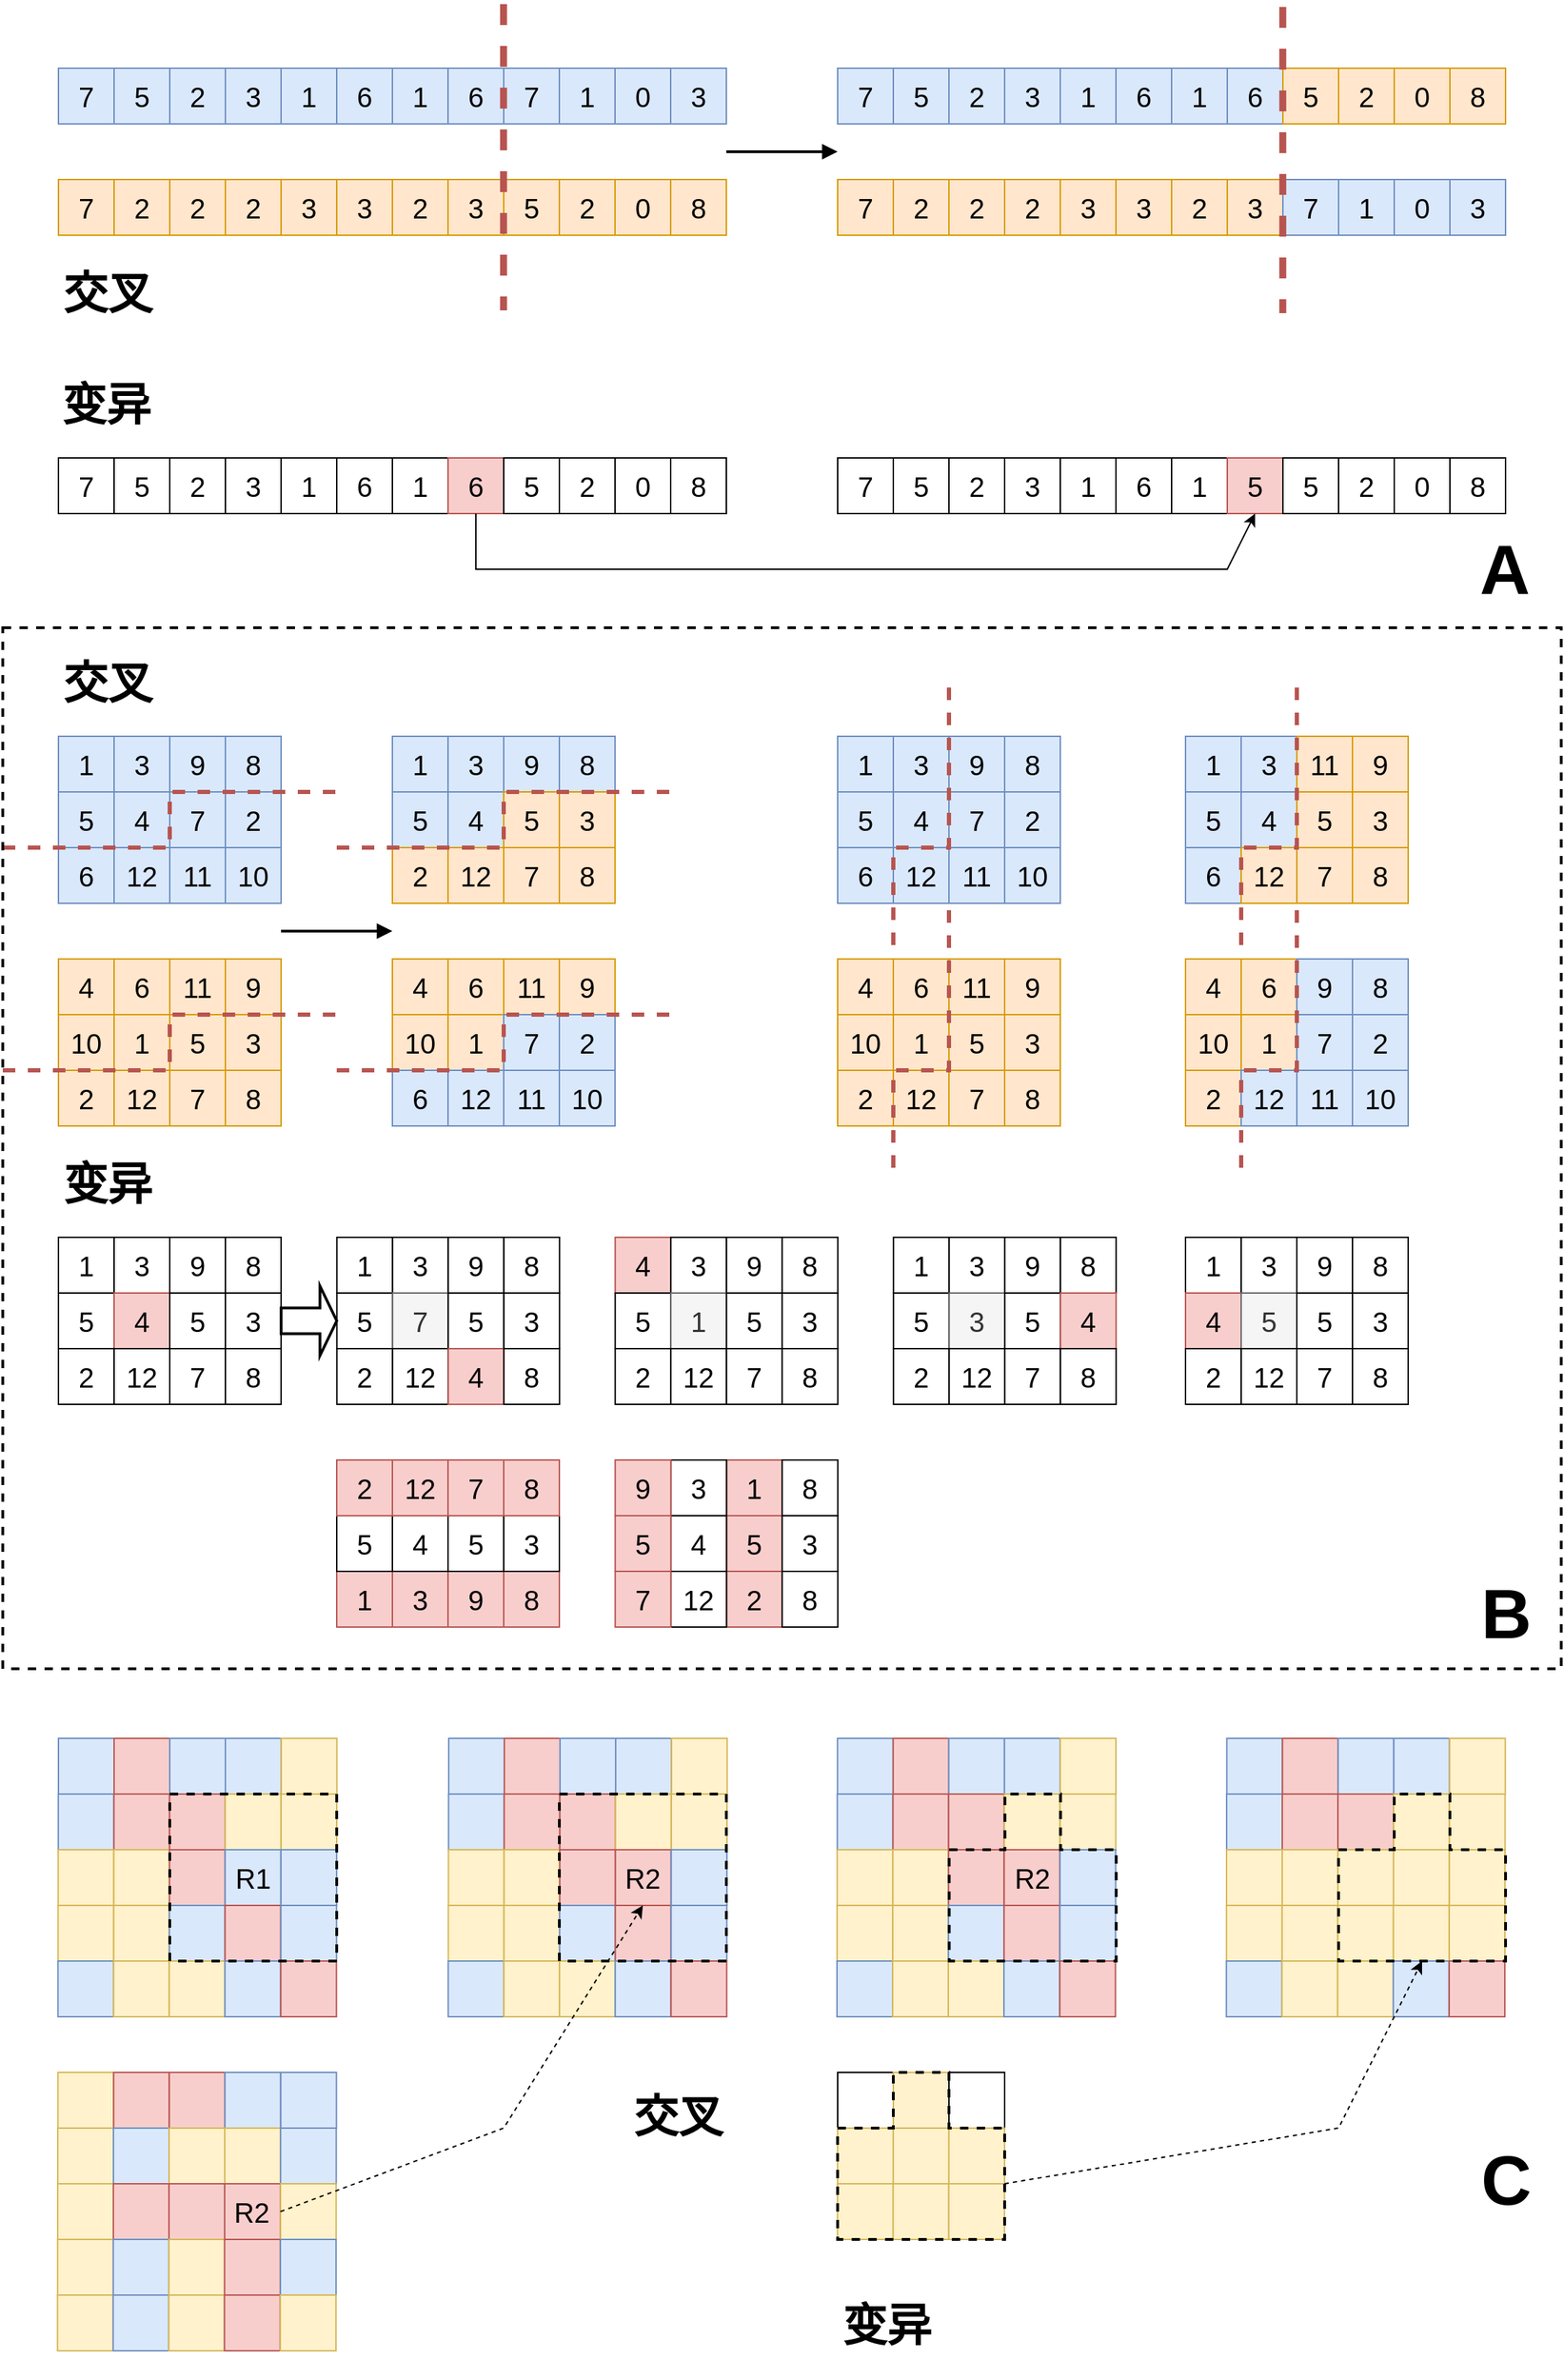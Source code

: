 <mxfile version="20.7.4" type="device"><diagram id="2iyQOYkyvnLfYX23dQXC" name="Page-1"><mxGraphModel dx="2903" dy="1978" grid="1" gridSize="10" guides="1" tooltips="1" connect="1" arrows="1" fold="1" page="1" pageScale="1" pageWidth="850" pageHeight="1100" math="0" shadow="0"><root><mxCell id="0"/><mxCell id="1" parent="0"/><mxCell id="Gi44pmbi5FaX9XyFI1n9-16" value="7" style="rounded=0;whiteSpace=wrap;html=1;fontSize=20;fillColor=#dae8fc;strokeColor=#6c8ebf;" vertex="1" parent="1"><mxGeometry x="40" y="160" width="40" height="40" as="geometry"/></mxCell><mxCell id="Gi44pmbi5FaX9XyFI1n9-17" value="5" style="rounded=0;whiteSpace=wrap;html=1;fontSize=20;fillColor=#dae8fc;strokeColor=#6c8ebf;" vertex="1" parent="1"><mxGeometry x="80" y="160" width="40" height="40" as="geometry"/></mxCell><mxCell id="Gi44pmbi5FaX9XyFI1n9-18" value="2" style="rounded=0;whiteSpace=wrap;html=1;fontSize=20;fillColor=#dae8fc;strokeColor=#6c8ebf;" vertex="1" parent="1"><mxGeometry x="120" y="160" width="40" height="40" as="geometry"/></mxCell><mxCell id="Gi44pmbi5FaX9XyFI1n9-19" value="3" style="rounded=0;whiteSpace=wrap;html=1;fontSize=20;fillColor=#dae8fc;strokeColor=#6c8ebf;" vertex="1" parent="1"><mxGeometry x="160" y="160" width="40" height="40" as="geometry"/></mxCell><mxCell id="Gi44pmbi5FaX9XyFI1n9-20" value="1" style="rounded=0;whiteSpace=wrap;html=1;fontSize=20;fillColor=#dae8fc;strokeColor=#6c8ebf;" vertex="1" parent="1"><mxGeometry x="200" y="160" width="40" height="40" as="geometry"/></mxCell><mxCell id="Gi44pmbi5FaX9XyFI1n9-21" value="6" style="rounded=0;whiteSpace=wrap;html=1;fontSize=20;fillColor=#dae8fc;strokeColor=#6c8ebf;" vertex="1" parent="1"><mxGeometry x="240" y="160" width="40" height="40" as="geometry"/></mxCell><mxCell id="Gi44pmbi5FaX9XyFI1n9-22" value="1" style="rounded=0;whiteSpace=wrap;html=1;fontSize=20;fillColor=#dae8fc;strokeColor=#6c8ebf;" vertex="1" parent="1"><mxGeometry x="280" y="160" width="40" height="40" as="geometry"/></mxCell><mxCell id="Gi44pmbi5FaX9XyFI1n9-23" value="6" style="rounded=0;whiteSpace=wrap;html=1;fontSize=20;fillColor=#dae8fc;strokeColor=#6c8ebf;" vertex="1" parent="1"><mxGeometry x="320" y="160" width="40" height="40" as="geometry"/></mxCell><mxCell id="Gi44pmbi5FaX9XyFI1n9-24" value="7" style="rounded=0;whiteSpace=wrap;html=1;fontSize=20;fillColor=#dae8fc;strokeColor=#6c8ebf;" vertex="1" parent="1"><mxGeometry x="360" y="160" width="40" height="40" as="geometry"/></mxCell><mxCell id="Gi44pmbi5FaX9XyFI1n9-25" value="1" style="rounded=0;whiteSpace=wrap;html=1;fontSize=20;fillColor=#dae8fc;strokeColor=#6c8ebf;" vertex="1" parent="1"><mxGeometry x="400" y="160" width="40" height="40" as="geometry"/></mxCell><mxCell id="Gi44pmbi5FaX9XyFI1n9-26" value="0" style="rounded=0;whiteSpace=wrap;html=1;fontSize=20;fillColor=#dae8fc;strokeColor=#6c8ebf;" vertex="1" parent="1"><mxGeometry x="440" y="160" width="40" height="40" as="geometry"/></mxCell><mxCell id="Gi44pmbi5FaX9XyFI1n9-27" value="3" style="rounded=0;whiteSpace=wrap;html=1;fontSize=20;fillColor=#dae8fc;strokeColor=#6c8ebf;" vertex="1" parent="1"><mxGeometry x="480" y="160" width="40" height="40" as="geometry"/></mxCell><mxCell id="Gi44pmbi5FaX9XyFI1n9-28" value="7" style="rounded=0;whiteSpace=wrap;html=1;fontSize=20;fillColor=#ffe6cc;strokeColor=#d79b00;" vertex="1" parent="1"><mxGeometry x="40" y="240" width="40" height="40" as="geometry"/></mxCell><mxCell id="Gi44pmbi5FaX9XyFI1n9-29" value="2" style="rounded=0;whiteSpace=wrap;html=1;fontSize=20;fillColor=#ffe6cc;strokeColor=#d79b00;" vertex="1" parent="1"><mxGeometry x="80" y="240" width="40" height="40" as="geometry"/></mxCell><mxCell id="Gi44pmbi5FaX9XyFI1n9-30" value="2" style="rounded=0;whiteSpace=wrap;html=1;fontSize=20;fillColor=#ffe6cc;strokeColor=#d79b00;" vertex="1" parent="1"><mxGeometry x="120" y="240" width="40" height="40" as="geometry"/></mxCell><mxCell id="Gi44pmbi5FaX9XyFI1n9-31" value="2" style="rounded=0;whiteSpace=wrap;html=1;fontSize=20;fillColor=#ffe6cc;strokeColor=#d79b00;" vertex="1" parent="1"><mxGeometry x="160" y="240" width="40" height="40" as="geometry"/></mxCell><mxCell id="Gi44pmbi5FaX9XyFI1n9-32" value="3" style="rounded=0;whiteSpace=wrap;html=1;fontSize=20;fillColor=#ffe6cc;strokeColor=#d79b00;" vertex="1" parent="1"><mxGeometry x="200" y="240" width="40" height="40" as="geometry"/></mxCell><mxCell id="Gi44pmbi5FaX9XyFI1n9-33" value="3" style="rounded=0;whiteSpace=wrap;html=1;fontSize=20;fillColor=#ffe6cc;strokeColor=#d79b00;" vertex="1" parent="1"><mxGeometry x="240" y="240" width="40" height="40" as="geometry"/></mxCell><mxCell id="Gi44pmbi5FaX9XyFI1n9-34" value="2" style="rounded=0;whiteSpace=wrap;html=1;fontSize=20;fillColor=#ffe6cc;strokeColor=#d79b00;" vertex="1" parent="1"><mxGeometry x="280" y="240" width="40" height="40" as="geometry"/></mxCell><mxCell id="Gi44pmbi5FaX9XyFI1n9-35" value="3" style="rounded=0;whiteSpace=wrap;html=1;fontSize=20;fillColor=#ffe6cc;strokeColor=#d79b00;" vertex="1" parent="1"><mxGeometry x="320" y="240" width="40" height="40" as="geometry"/></mxCell><mxCell id="Gi44pmbi5FaX9XyFI1n9-36" value="5" style="rounded=0;whiteSpace=wrap;html=1;fontSize=20;fillColor=#ffe6cc;strokeColor=#d79b00;" vertex="1" parent="1"><mxGeometry x="360" y="240" width="40" height="40" as="geometry"/></mxCell><mxCell id="Gi44pmbi5FaX9XyFI1n9-37" value="2" style="rounded=0;whiteSpace=wrap;html=1;fontSize=20;fillColor=#ffe6cc;strokeColor=#d79b00;" vertex="1" parent="1"><mxGeometry x="400" y="240" width="40" height="40" as="geometry"/></mxCell><mxCell id="Gi44pmbi5FaX9XyFI1n9-38" value="0" style="rounded=0;whiteSpace=wrap;html=1;fontSize=20;fillColor=#ffe6cc;strokeColor=#d79b00;" vertex="1" parent="1"><mxGeometry x="440" y="240" width="40" height="40" as="geometry"/></mxCell><mxCell id="Gi44pmbi5FaX9XyFI1n9-39" value="8" style="rounded=0;whiteSpace=wrap;html=1;fontSize=20;fillColor=#ffe6cc;strokeColor=#d79b00;" vertex="1" parent="1"><mxGeometry x="480" y="240" width="40" height="40" as="geometry"/></mxCell><mxCell id="Gi44pmbi5FaX9XyFI1n9-40" value="" style="line;strokeWidth=5;direction=south;html=1;fontSize=20;dashed=1;fillColor=#f8cecc;strokeColor=#b85450;" vertex="1" parent="1"><mxGeometry x="353" y="114" width="13.75" height="220" as="geometry"/></mxCell><mxCell id="Gi44pmbi5FaX9XyFI1n9-41" value="7" style="rounded=0;whiteSpace=wrap;html=1;fontSize=20;fillColor=#dae8fc;strokeColor=#6c8ebf;" vertex="1" parent="1"><mxGeometry x="600" y="160" width="40" height="40" as="geometry"/></mxCell><mxCell id="Gi44pmbi5FaX9XyFI1n9-42" value="5" style="rounded=0;whiteSpace=wrap;html=1;fontSize=20;fillColor=#dae8fc;strokeColor=#6c8ebf;" vertex="1" parent="1"><mxGeometry x="640" y="160" width="40" height="40" as="geometry"/></mxCell><mxCell id="Gi44pmbi5FaX9XyFI1n9-43" value="2" style="rounded=0;whiteSpace=wrap;html=1;fontSize=20;fillColor=#dae8fc;strokeColor=#6c8ebf;" vertex="1" parent="1"><mxGeometry x="680" y="160" width="40" height="40" as="geometry"/></mxCell><mxCell id="Gi44pmbi5FaX9XyFI1n9-44" value="3" style="rounded=0;whiteSpace=wrap;html=1;fontSize=20;fillColor=#dae8fc;strokeColor=#6c8ebf;" vertex="1" parent="1"><mxGeometry x="720" y="160" width="40" height="40" as="geometry"/></mxCell><mxCell id="Gi44pmbi5FaX9XyFI1n9-45" value="1" style="rounded=0;whiteSpace=wrap;html=1;fontSize=20;fillColor=#dae8fc;strokeColor=#6c8ebf;" vertex="1" parent="1"><mxGeometry x="760" y="160" width="40" height="40" as="geometry"/></mxCell><mxCell id="Gi44pmbi5FaX9XyFI1n9-46" value="6" style="rounded=0;whiteSpace=wrap;html=1;fontSize=20;fillColor=#dae8fc;strokeColor=#6c8ebf;" vertex="1" parent="1"><mxGeometry x="800" y="160" width="40" height="40" as="geometry"/></mxCell><mxCell id="Gi44pmbi5FaX9XyFI1n9-47" value="1" style="rounded=0;whiteSpace=wrap;html=1;fontSize=20;fillColor=#dae8fc;strokeColor=#6c8ebf;" vertex="1" parent="1"><mxGeometry x="840" y="160" width="40" height="40" as="geometry"/></mxCell><mxCell id="Gi44pmbi5FaX9XyFI1n9-48" value="6" style="rounded=0;whiteSpace=wrap;html=1;fontSize=20;fillColor=#dae8fc;strokeColor=#6c8ebf;" vertex="1" parent="1"><mxGeometry x="880" y="160" width="40" height="40" as="geometry"/></mxCell><mxCell id="Gi44pmbi5FaX9XyFI1n9-49" value="5" style="rounded=0;whiteSpace=wrap;html=1;fontSize=20;fillColor=#ffe6cc;strokeColor=#d79b00;" vertex="1" parent="1"><mxGeometry x="920" y="160" width="40" height="40" as="geometry"/></mxCell><mxCell id="Gi44pmbi5FaX9XyFI1n9-50" value="2" style="rounded=0;whiteSpace=wrap;html=1;fontSize=20;fillColor=#ffe6cc;strokeColor=#d79b00;" vertex="1" parent="1"><mxGeometry x="960" y="160" width="40" height="40" as="geometry"/></mxCell><mxCell id="Gi44pmbi5FaX9XyFI1n9-51" value="0" style="rounded=0;whiteSpace=wrap;html=1;fontSize=20;fillColor=#ffe6cc;strokeColor=#d79b00;" vertex="1" parent="1"><mxGeometry x="1000" y="160" width="40" height="40" as="geometry"/></mxCell><mxCell id="Gi44pmbi5FaX9XyFI1n9-52" value="8" style="rounded=0;whiteSpace=wrap;html=1;fontSize=20;fillColor=#ffe6cc;strokeColor=#d79b00;" vertex="1" parent="1"><mxGeometry x="1040" y="160" width="40" height="40" as="geometry"/></mxCell><mxCell id="Gi44pmbi5FaX9XyFI1n9-54" value="7" style="rounded=0;whiteSpace=wrap;html=1;fontSize=20;fillColor=#ffe6cc;strokeColor=#d79b00;" vertex="1" parent="1"><mxGeometry x="600" y="240" width="40" height="40" as="geometry"/></mxCell><mxCell id="Gi44pmbi5FaX9XyFI1n9-55" value="2" style="rounded=0;whiteSpace=wrap;html=1;fontSize=20;fillColor=#ffe6cc;strokeColor=#d79b00;" vertex="1" parent="1"><mxGeometry x="640" y="240" width="40" height="40" as="geometry"/></mxCell><mxCell id="Gi44pmbi5FaX9XyFI1n9-56" value="2" style="rounded=0;whiteSpace=wrap;html=1;fontSize=20;fillColor=#ffe6cc;strokeColor=#d79b00;" vertex="1" parent="1"><mxGeometry x="680" y="240" width="40" height="40" as="geometry"/></mxCell><mxCell id="Gi44pmbi5FaX9XyFI1n9-57" value="2" style="rounded=0;whiteSpace=wrap;html=1;fontSize=20;fillColor=#ffe6cc;strokeColor=#d79b00;" vertex="1" parent="1"><mxGeometry x="720" y="240" width="40" height="40" as="geometry"/></mxCell><mxCell id="Gi44pmbi5FaX9XyFI1n9-58" value="3" style="rounded=0;whiteSpace=wrap;html=1;fontSize=20;fillColor=#ffe6cc;strokeColor=#d79b00;" vertex="1" parent="1"><mxGeometry x="760" y="240" width="40" height="40" as="geometry"/></mxCell><mxCell id="Gi44pmbi5FaX9XyFI1n9-59" value="3" style="rounded=0;whiteSpace=wrap;html=1;fontSize=20;fillColor=#ffe6cc;strokeColor=#d79b00;" vertex="1" parent="1"><mxGeometry x="800" y="240" width="40" height="40" as="geometry"/></mxCell><mxCell id="Gi44pmbi5FaX9XyFI1n9-60" value="2" style="rounded=0;whiteSpace=wrap;html=1;fontSize=20;fillColor=#ffe6cc;strokeColor=#d79b00;" vertex="1" parent="1"><mxGeometry x="840" y="240" width="40" height="40" as="geometry"/></mxCell><mxCell id="Gi44pmbi5FaX9XyFI1n9-61" value="3" style="rounded=0;whiteSpace=wrap;html=1;fontSize=20;fillColor=#ffe6cc;strokeColor=#d79b00;" vertex="1" parent="1"><mxGeometry x="880" y="240" width="40" height="40" as="geometry"/></mxCell><mxCell id="Gi44pmbi5FaX9XyFI1n9-62" value="7" style="rounded=0;whiteSpace=wrap;html=1;fontSize=20;fillColor=#dae8fc;strokeColor=#6c8ebf;" vertex="1" parent="1"><mxGeometry x="920" y="240" width="40" height="40" as="geometry"/></mxCell><mxCell id="Gi44pmbi5FaX9XyFI1n9-63" value="1" style="rounded=0;whiteSpace=wrap;html=1;fontSize=20;fillColor=#dae8fc;strokeColor=#6c8ebf;" vertex="1" parent="1"><mxGeometry x="960" y="240" width="40" height="40" as="geometry"/></mxCell><mxCell id="Gi44pmbi5FaX9XyFI1n9-64" value="0" style="rounded=0;whiteSpace=wrap;html=1;fontSize=20;fillColor=#dae8fc;strokeColor=#6c8ebf;" vertex="1" parent="1"><mxGeometry x="1000" y="240" width="40" height="40" as="geometry"/></mxCell><mxCell id="Gi44pmbi5FaX9XyFI1n9-65" value="3" style="rounded=0;whiteSpace=wrap;html=1;fontSize=20;fillColor=#dae8fc;strokeColor=#6c8ebf;" vertex="1" parent="1"><mxGeometry x="1040" y="240" width="40" height="40" as="geometry"/></mxCell><mxCell id="Gi44pmbi5FaX9XyFI1n9-53" value="" style="line;strokeWidth=5;direction=south;html=1;fontSize=20;dashed=1;fillColor=#f8cecc;strokeColor=#b85450;" vertex="1" parent="1"><mxGeometry x="913" y="116" width="13.75" height="220" as="geometry"/></mxCell><mxCell id="Gi44pmbi5FaX9XyFI1n9-68" value="" style="endArrow=block;html=1;rounded=0;strokeWidth=2;fontSize=20;endFill=1;" edge="1" parent="1"><mxGeometry width="50" height="50" relative="1" as="geometry"><mxPoint x="520" y="220" as="sourcePoint"/><mxPoint x="600" y="220" as="targetPoint"/></mxGeometry></mxCell><mxCell id="Gi44pmbi5FaX9XyFI1n9-69" value="7" style="rounded=0;whiteSpace=wrap;html=1;fontSize=20;" vertex="1" parent="1"><mxGeometry x="40" y="440" width="40" height="40" as="geometry"/></mxCell><mxCell id="Gi44pmbi5FaX9XyFI1n9-70" value="5" style="rounded=0;whiteSpace=wrap;html=1;fontSize=20;" vertex="1" parent="1"><mxGeometry x="80" y="440" width="40" height="40" as="geometry"/></mxCell><mxCell id="Gi44pmbi5FaX9XyFI1n9-71" value="2" style="rounded=0;whiteSpace=wrap;html=1;fontSize=20;" vertex="1" parent="1"><mxGeometry x="120" y="440" width="40" height="40" as="geometry"/></mxCell><mxCell id="Gi44pmbi5FaX9XyFI1n9-72" value="3" style="rounded=0;whiteSpace=wrap;html=1;fontSize=20;" vertex="1" parent="1"><mxGeometry x="160" y="440" width="40" height="40" as="geometry"/></mxCell><mxCell id="Gi44pmbi5FaX9XyFI1n9-73" value="1" style="rounded=0;whiteSpace=wrap;html=1;fontSize=20;" vertex="1" parent="1"><mxGeometry x="200" y="440" width="40" height="40" as="geometry"/></mxCell><mxCell id="Gi44pmbi5FaX9XyFI1n9-74" value="6" style="rounded=0;whiteSpace=wrap;html=1;fontSize=20;" vertex="1" parent="1"><mxGeometry x="240" y="440" width="40" height="40" as="geometry"/></mxCell><mxCell id="Gi44pmbi5FaX9XyFI1n9-75" value="1" style="rounded=0;whiteSpace=wrap;html=1;fontSize=20;" vertex="1" parent="1"><mxGeometry x="280" y="440" width="40" height="40" as="geometry"/></mxCell><mxCell id="Gi44pmbi5FaX9XyFI1n9-76" value="6" style="rounded=0;whiteSpace=wrap;html=1;fontSize=20;fillColor=#f8cecc;strokeColor=#b85450;" vertex="1" parent="1"><mxGeometry x="320" y="440" width="40" height="40" as="geometry"/></mxCell><mxCell id="Gi44pmbi5FaX9XyFI1n9-77" value="5" style="rounded=0;whiteSpace=wrap;html=1;fontSize=20;" vertex="1" parent="1"><mxGeometry x="360" y="440" width="40" height="40" as="geometry"/></mxCell><mxCell id="Gi44pmbi5FaX9XyFI1n9-78" value="2" style="rounded=0;whiteSpace=wrap;html=1;fontSize=20;" vertex="1" parent="1"><mxGeometry x="400" y="440" width="40" height="40" as="geometry"/></mxCell><mxCell id="Gi44pmbi5FaX9XyFI1n9-79" value="0" style="rounded=0;whiteSpace=wrap;html=1;fontSize=20;" vertex="1" parent="1"><mxGeometry x="440" y="440" width="40" height="40" as="geometry"/></mxCell><mxCell id="Gi44pmbi5FaX9XyFI1n9-80" value="8" style="rounded=0;whiteSpace=wrap;html=1;fontSize=20;" vertex="1" parent="1"><mxGeometry x="480" y="440" width="40" height="40" as="geometry"/></mxCell><mxCell id="Gi44pmbi5FaX9XyFI1n9-81" value="7" style="rounded=0;whiteSpace=wrap;html=1;fontSize=20;" vertex="1" parent="1"><mxGeometry x="600" y="440" width="40" height="40" as="geometry"/></mxCell><mxCell id="Gi44pmbi5FaX9XyFI1n9-82" value="5" style="rounded=0;whiteSpace=wrap;html=1;fontSize=20;" vertex="1" parent="1"><mxGeometry x="640" y="440" width="40" height="40" as="geometry"/></mxCell><mxCell id="Gi44pmbi5FaX9XyFI1n9-83" value="2" style="rounded=0;whiteSpace=wrap;html=1;fontSize=20;" vertex="1" parent="1"><mxGeometry x="680" y="440" width="40" height="40" as="geometry"/></mxCell><mxCell id="Gi44pmbi5FaX9XyFI1n9-84" value="3" style="rounded=0;whiteSpace=wrap;html=1;fontSize=20;" vertex="1" parent="1"><mxGeometry x="720" y="440" width="40" height="40" as="geometry"/></mxCell><mxCell id="Gi44pmbi5FaX9XyFI1n9-85" value="1" style="rounded=0;whiteSpace=wrap;html=1;fontSize=20;" vertex="1" parent="1"><mxGeometry x="760" y="440" width="40" height="40" as="geometry"/></mxCell><mxCell id="Gi44pmbi5FaX9XyFI1n9-86" value="6" style="rounded=0;whiteSpace=wrap;html=1;fontSize=20;" vertex="1" parent="1"><mxGeometry x="800" y="440" width="40" height="40" as="geometry"/></mxCell><mxCell id="Gi44pmbi5FaX9XyFI1n9-87" value="1" style="rounded=0;whiteSpace=wrap;html=1;fontSize=20;" vertex="1" parent="1"><mxGeometry x="840" y="440" width="40" height="40" as="geometry"/></mxCell><mxCell id="Gi44pmbi5FaX9XyFI1n9-88" value="5" style="rounded=0;whiteSpace=wrap;html=1;fontSize=20;fillColor=#f8cecc;strokeColor=#b85450;" vertex="1" parent="1"><mxGeometry x="880" y="440" width="40" height="40" as="geometry"/></mxCell><mxCell id="Gi44pmbi5FaX9XyFI1n9-89" value="5" style="rounded=0;whiteSpace=wrap;html=1;fontSize=20;" vertex="1" parent="1"><mxGeometry x="920" y="440" width="40" height="40" as="geometry"/></mxCell><mxCell id="Gi44pmbi5FaX9XyFI1n9-90" value="2" style="rounded=0;whiteSpace=wrap;html=1;fontSize=20;" vertex="1" parent="1"><mxGeometry x="960" y="440" width="40" height="40" as="geometry"/></mxCell><mxCell id="Gi44pmbi5FaX9XyFI1n9-91" value="0" style="rounded=0;whiteSpace=wrap;html=1;fontSize=20;" vertex="1" parent="1"><mxGeometry x="1000" y="440" width="40" height="40" as="geometry"/></mxCell><mxCell id="Gi44pmbi5FaX9XyFI1n9-92" value="8" style="rounded=0;whiteSpace=wrap;html=1;fontSize=20;" vertex="1" parent="1"><mxGeometry x="1040" y="440" width="40" height="40" as="geometry"/></mxCell><mxCell id="Gi44pmbi5FaX9XyFI1n9-93" value="" style="endArrow=classic;html=1;rounded=0;strokeWidth=1;fontSize=20;exitX=0.5;exitY=1;exitDx=0;exitDy=0;entryX=0.5;entryY=1;entryDx=0;entryDy=0;" edge="1" parent="1" source="Gi44pmbi5FaX9XyFI1n9-76" target="Gi44pmbi5FaX9XyFI1n9-88"><mxGeometry width="50" height="50" relative="1" as="geometry"><mxPoint x="530" y="670" as="sourcePoint"/><mxPoint x="580" y="620" as="targetPoint"/><Array as="points"><mxPoint x="340" y="520"/><mxPoint x="880" y="520"/></Array></mxGeometry></mxCell><mxCell id="Gi44pmbi5FaX9XyFI1n9-94" value="1" style="rounded=0;whiteSpace=wrap;html=1;fontSize=20;fillColor=#dae8fc;strokeColor=#6c8ebf;" vertex="1" parent="1"><mxGeometry x="40" y="640" width="40" height="40" as="geometry"/></mxCell><mxCell id="Gi44pmbi5FaX9XyFI1n9-95" value="3" style="rounded=0;whiteSpace=wrap;html=1;fontSize=20;fillColor=#dae8fc;strokeColor=#6c8ebf;" vertex="1" parent="1"><mxGeometry x="80" y="640" width="40" height="40" as="geometry"/></mxCell><mxCell id="Gi44pmbi5FaX9XyFI1n9-96" value="9" style="rounded=0;whiteSpace=wrap;html=1;fontSize=20;fillColor=#dae8fc;strokeColor=#6c8ebf;" vertex="1" parent="1"><mxGeometry x="120" y="640" width="40" height="40" as="geometry"/></mxCell><mxCell id="Gi44pmbi5FaX9XyFI1n9-97" value="8" style="rounded=0;whiteSpace=wrap;html=1;fontSize=20;fillColor=#dae8fc;strokeColor=#6c8ebf;" vertex="1" parent="1"><mxGeometry x="160" y="640" width="40" height="40" as="geometry"/></mxCell><mxCell id="Gi44pmbi5FaX9XyFI1n9-106" value="5" style="rounded=0;whiteSpace=wrap;html=1;fontSize=20;fillColor=#dae8fc;strokeColor=#6c8ebf;" vertex="1" parent="1"><mxGeometry x="40" y="680" width="40" height="40" as="geometry"/></mxCell><mxCell id="Gi44pmbi5FaX9XyFI1n9-107" value="4" style="rounded=0;whiteSpace=wrap;html=1;fontSize=20;fillColor=#dae8fc;strokeColor=#6c8ebf;" vertex="1" parent="1"><mxGeometry x="80" y="680" width="40" height="40" as="geometry"/></mxCell><mxCell id="Gi44pmbi5FaX9XyFI1n9-108" value="7" style="rounded=0;whiteSpace=wrap;html=1;fontSize=20;fillColor=#dae8fc;strokeColor=#6c8ebf;" vertex="1" parent="1"><mxGeometry x="120" y="680" width="40" height="40" as="geometry"/></mxCell><mxCell id="Gi44pmbi5FaX9XyFI1n9-109" value="2" style="rounded=0;whiteSpace=wrap;html=1;fontSize=20;fillColor=#dae8fc;strokeColor=#6c8ebf;" vertex="1" parent="1"><mxGeometry x="160" y="680" width="40" height="40" as="geometry"/></mxCell><mxCell id="Gi44pmbi5FaX9XyFI1n9-111" value="6" style="rounded=0;whiteSpace=wrap;html=1;fontSize=20;fillColor=#dae8fc;strokeColor=#6c8ebf;" vertex="1" parent="1"><mxGeometry x="40" y="720" width="40" height="40" as="geometry"/></mxCell><mxCell id="Gi44pmbi5FaX9XyFI1n9-112" value="12" style="rounded=0;whiteSpace=wrap;html=1;fontSize=20;fillColor=#dae8fc;strokeColor=#6c8ebf;" vertex="1" parent="1"><mxGeometry x="80" y="720" width="40" height="40" as="geometry"/></mxCell><mxCell id="Gi44pmbi5FaX9XyFI1n9-113" value="11" style="rounded=0;whiteSpace=wrap;html=1;fontSize=20;fillColor=#dae8fc;strokeColor=#6c8ebf;" vertex="1" parent="1"><mxGeometry x="120" y="720" width="40" height="40" as="geometry"/></mxCell><mxCell id="Gi44pmbi5FaX9XyFI1n9-114" value="10" style="rounded=0;whiteSpace=wrap;html=1;fontSize=20;fillColor=#dae8fc;strokeColor=#6c8ebf;" vertex="1" parent="1"><mxGeometry x="160" y="720" width="40" height="40" as="geometry"/></mxCell><mxCell id="Gi44pmbi5FaX9XyFI1n9-115" value="4" style="rounded=0;whiteSpace=wrap;html=1;fontSize=20;fillColor=#ffe6cc;strokeColor=#d79b00;" vertex="1" parent="1"><mxGeometry x="40" y="800" width="40" height="40" as="geometry"/></mxCell><mxCell id="Gi44pmbi5FaX9XyFI1n9-116" value="6" style="rounded=0;whiteSpace=wrap;html=1;fontSize=20;fillColor=#ffe6cc;strokeColor=#d79b00;" vertex="1" parent="1"><mxGeometry x="80" y="800" width="40" height="40" as="geometry"/></mxCell><mxCell id="Gi44pmbi5FaX9XyFI1n9-117" value="11" style="rounded=0;whiteSpace=wrap;html=1;fontSize=20;fillColor=#ffe6cc;strokeColor=#d79b00;" vertex="1" parent="1"><mxGeometry x="120" y="800" width="40" height="40" as="geometry"/></mxCell><mxCell id="Gi44pmbi5FaX9XyFI1n9-118" value="9" style="rounded=0;whiteSpace=wrap;html=1;fontSize=20;fillColor=#ffe6cc;strokeColor=#d79b00;" vertex="1" parent="1"><mxGeometry x="160" y="800" width="40" height="40" as="geometry"/></mxCell><mxCell id="Gi44pmbi5FaX9XyFI1n9-119" value="10" style="rounded=0;whiteSpace=wrap;html=1;fontSize=20;fillColor=#ffe6cc;strokeColor=#d79b00;" vertex="1" parent="1"><mxGeometry x="40" y="840" width="40" height="40" as="geometry"/></mxCell><mxCell id="Gi44pmbi5FaX9XyFI1n9-120" value="1" style="rounded=0;whiteSpace=wrap;html=1;fontSize=20;fillColor=#ffe6cc;strokeColor=#d79b00;" vertex="1" parent="1"><mxGeometry x="80" y="840" width="40" height="40" as="geometry"/></mxCell><mxCell id="Gi44pmbi5FaX9XyFI1n9-121" value="5" style="rounded=0;whiteSpace=wrap;html=1;fontSize=20;fillColor=#ffe6cc;strokeColor=#d79b00;" vertex="1" parent="1"><mxGeometry x="120" y="840" width="40" height="40" as="geometry"/></mxCell><mxCell id="Gi44pmbi5FaX9XyFI1n9-122" value="3" style="rounded=0;whiteSpace=wrap;html=1;fontSize=20;fillColor=#ffe6cc;strokeColor=#d79b00;" vertex="1" parent="1"><mxGeometry x="160" y="840" width="40" height="40" as="geometry"/></mxCell><mxCell id="Gi44pmbi5FaX9XyFI1n9-123" value="2" style="rounded=0;whiteSpace=wrap;html=1;fontSize=20;fillColor=#ffe6cc;strokeColor=#d79b00;" vertex="1" parent="1"><mxGeometry x="40" y="880" width="40" height="40" as="geometry"/></mxCell><mxCell id="Gi44pmbi5FaX9XyFI1n9-124" value="12" style="rounded=0;whiteSpace=wrap;html=1;fontSize=20;fillColor=#ffe6cc;strokeColor=#d79b00;" vertex="1" parent="1"><mxGeometry x="80" y="880" width="40" height="40" as="geometry"/></mxCell><mxCell id="Gi44pmbi5FaX9XyFI1n9-125" value="7" style="rounded=0;whiteSpace=wrap;html=1;fontSize=20;fillColor=#ffe6cc;strokeColor=#d79b00;" vertex="1" parent="1"><mxGeometry x="120" y="880" width="40" height="40" as="geometry"/></mxCell><mxCell id="Gi44pmbi5FaX9XyFI1n9-126" value="8" style="rounded=0;whiteSpace=wrap;html=1;fontSize=20;fillColor=#ffe6cc;strokeColor=#d79b00;" vertex="1" parent="1"><mxGeometry x="160" y="880" width="40" height="40" as="geometry"/></mxCell><mxCell id="Gi44pmbi5FaX9XyFI1n9-127" value="1" style="rounded=0;whiteSpace=wrap;html=1;fontSize=20;fillColor=#dae8fc;strokeColor=#6c8ebf;" vertex="1" parent="1"><mxGeometry x="280" y="640" width="40" height="40" as="geometry"/></mxCell><mxCell id="Gi44pmbi5FaX9XyFI1n9-128" value="3" style="rounded=0;whiteSpace=wrap;html=1;fontSize=20;fillColor=#dae8fc;strokeColor=#6c8ebf;" vertex="1" parent="1"><mxGeometry x="320" y="640" width="40" height="40" as="geometry"/></mxCell><mxCell id="Gi44pmbi5FaX9XyFI1n9-129" value="9" style="rounded=0;whiteSpace=wrap;html=1;fontSize=20;fillColor=#dae8fc;strokeColor=#6c8ebf;" vertex="1" parent="1"><mxGeometry x="360" y="640" width="40" height="40" as="geometry"/></mxCell><mxCell id="Gi44pmbi5FaX9XyFI1n9-130" value="8" style="rounded=0;whiteSpace=wrap;html=1;fontSize=20;fillColor=#dae8fc;strokeColor=#6c8ebf;" vertex="1" parent="1"><mxGeometry x="400" y="640" width="40" height="40" as="geometry"/></mxCell><mxCell id="Gi44pmbi5FaX9XyFI1n9-131" value="5" style="rounded=0;whiteSpace=wrap;html=1;fontSize=20;fillColor=#dae8fc;strokeColor=#6c8ebf;" vertex="1" parent="1"><mxGeometry x="280" y="680" width="40" height="40" as="geometry"/></mxCell><mxCell id="Gi44pmbi5FaX9XyFI1n9-132" value="4" style="rounded=0;whiteSpace=wrap;html=1;fontSize=20;fillColor=#dae8fc;strokeColor=#6c8ebf;" vertex="1" parent="1"><mxGeometry x="320" y="680" width="40" height="40" as="geometry"/></mxCell><mxCell id="Gi44pmbi5FaX9XyFI1n9-133" value="5" style="rounded=0;whiteSpace=wrap;html=1;fontSize=20;fillColor=#ffe6cc;strokeColor=#d79b00;" vertex="1" parent="1"><mxGeometry x="360" y="680" width="40" height="40" as="geometry"/></mxCell><mxCell id="Gi44pmbi5FaX9XyFI1n9-134" value="3" style="rounded=0;whiteSpace=wrap;html=1;fontSize=20;fillColor=#ffe6cc;strokeColor=#d79b00;" vertex="1" parent="1"><mxGeometry x="400" y="680" width="40" height="40" as="geometry"/></mxCell><mxCell id="Gi44pmbi5FaX9XyFI1n9-135" value="2" style="rounded=0;whiteSpace=wrap;html=1;fontSize=20;fillColor=#ffe6cc;strokeColor=#d79b00;" vertex="1" parent="1"><mxGeometry x="280" y="720" width="40" height="40" as="geometry"/></mxCell><mxCell id="Gi44pmbi5FaX9XyFI1n9-136" value="12" style="rounded=0;whiteSpace=wrap;html=1;fontSize=20;fillColor=#ffe6cc;strokeColor=#d79b00;" vertex="1" parent="1"><mxGeometry x="320" y="720" width="40" height="40" as="geometry"/></mxCell><mxCell id="Gi44pmbi5FaX9XyFI1n9-137" value="7" style="rounded=0;whiteSpace=wrap;html=1;fontSize=20;fillColor=#ffe6cc;strokeColor=#d79b00;" vertex="1" parent="1"><mxGeometry x="360" y="720" width="40" height="40" as="geometry"/></mxCell><mxCell id="Gi44pmbi5FaX9XyFI1n9-138" value="8" style="rounded=0;whiteSpace=wrap;html=1;fontSize=20;fillColor=#ffe6cc;strokeColor=#d79b00;" vertex="1" parent="1"><mxGeometry x="400" y="720" width="40" height="40" as="geometry"/></mxCell><mxCell id="Gi44pmbi5FaX9XyFI1n9-139" value="4" style="rounded=0;whiteSpace=wrap;html=1;fontSize=20;fillColor=#ffe6cc;strokeColor=#d79b00;" vertex="1" parent="1"><mxGeometry x="280" y="800" width="40" height="40" as="geometry"/></mxCell><mxCell id="Gi44pmbi5FaX9XyFI1n9-140" value="6" style="rounded=0;whiteSpace=wrap;html=1;fontSize=20;fillColor=#ffe6cc;strokeColor=#d79b00;" vertex="1" parent="1"><mxGeometry x="320" y="800" width="40" height="40" as="geometry"/></mxCell><mxCell id="Gi44pmbi5FaX9XyFI1n9-141" value="11" style="rounded=0;whiteSpace=wrap;html=1;fontSize=20;fillColor=#ffe6cc;strokeColor=#d79b00;" vertex="1" parent="1"><mxGeometry x="360" y="800" width="40" height="40" as="geometry"/></mxCell><mxCell id="Gi44pmbi5FaX9XyFI1n9-142" value="9" style="rounded=0;whiteSpace=wrap;html=1;fontSize=20;fillColor=#ffe6cc;strokeColor=#d79b00;" vertex="1" parent="1"><mxGeometry x="400" y="800" width="40" height="40" as="geometry"/></mxCell><mxCell id="Gi44pmbi5FaX9XyFI1n9-143" value="10" style="rounded=0;whiteSpace=wrap;html=1;fontSize=20;fillColor=#ffe6cc;strokeColor=#d79b00;" vertex="1" parent="1"><mxGeometry x="280" y="840" width="40" height="40" as="geometry"/></mxCell><mxCell id="Gi44pmbi5FaX9XyFI1n9-144" value="1" style="rounded=0;whiteSpace=wrap;html=1;fontSize=20;fillColor=#ffe6cc;strokeColor=#d79b00;" vertex="1" parent="1"><mxGeometry x="320" y="840" width="40" height="40" as="geometry"/></mxCell><mxCell id="Gi44pmbi5FaX9XyFI1n9-145" value="7" style="rounded=0;whiteSpace=wrap;html=1;fontSize=20;fillColor=#dae8fc;strokeColor=#6c8ebf;" vertex="1" parent="1"><mxGeometry x="360" y="840" width="40" height="40" as="geometry"/></mxCell><mxCell id="Gi44pmbi5FaX9XyFI1n9-146" value="2" style="rounded=0;whiteSpace=wrap;html=1;fontSize=20;fillColor=#dae8fc;strokeColor=#6c8ebf;" vertex="1" parent="1"><mxGeometry x="400" y="840" width="40" height="40" as="geometry"/></mxCell><mxCell id="Gi44pmbi5FaX9XyFI1n9-147" value="6" style="rounded=0;whiteSpace=wrap;html=1;fontSize=20;fillColor=#dae8fc;strokeColor=#6c8ebf;" vertex="1" parent="1"><mxGeometry x="280" y="880" width="40" height="40" as="geometry"/></mxCell><mxCell id="Gi44pmbi5FaX9XyFI1n9-148" value="12" style="rounded=0;whiteSpace=wrap;html=1;fontSize=20;fillColor=#dae8fc;strokeColor=#6c8ebf;" vertex="1" parent="1"><mxGeometry x="320" y="880" width="40" height="40" as="geometry"/></mxCell><mxCell id="Gi44pmbi5FaX9XyFI1n9-149" value="11" style="rounded=0;whiteSpace=wrap;html=1;fontSize=20;fillColor=#dae8fc;strokeColor=#6c8ebf;" vertex="1" parent="1"><mxGeometry x="360" y="880" width="40" height="40" as="geometry"/></mxCell><mxCell id="Gi44pmbi5FaX9XyFI1n9-150" value="10" style="rounded=0;whiteSpace=wrap;html=1;fontSize=20;fillColor=#dae8fc;strokeColor=#6c8ebf;" vertex="1" parent="1"><mxGeometry x="400" y="880" width="40" height="40" as="geometry"/></mxCell><mxCell id="Gi44pmbi5FaX9XyFI1n9-154" value="" style="endArrow=none;html=1;rounded=0;dashed=1;strokeWidth=3;fontSize=3;fillColor=#f8cecc;strokeColor=#b85450;" edge="1" parent="1"><mxGeometry width="50" height="50" relative="1" as="geometry"><mxPoint y="720" as="sourcePoint"/><mxPoint x="240" y="680" as="targetPoint"/><Array as="points"><mxPoint x="120" y="720"/><mxPoint x="120" y="680"/></Array></mxGeometry></mxCell><mxCell id="Gi44pmbi5FaX9XyFI1n9-155" value="" style="endArrow=none;html=1;rounded=0;dashed=1;strokeWidth=3;fontSize=3;fillColor=#f8cecc;strokeColor=#b85450;" edge="1" parent="1"><mxGeometry width="50" height="50" relative="1" as="geometry"><mxPoint y="880" as="sourcePoint"/><mxPoint x="240" y="840" as="targetPoint"/><Array as="points"><mxPoint x="120" y="880"/><mxPoint x="120" y="840"/></Array></mxGeometry></mxCell><mxCell id="Gi44pmbi5FaX9XyFI1n9-156" value="" style="endArrow=none;html=1;rounded=0;dashed=1;strokeWidth=3;fontSize=3;fillColor=#f8cecc;strokeColor=#b85450;" edge="1" parent="1"><mxGeometry width="50" height="50" relative="1" as="geometry"><mxPoint x="240" y="720" as="sourcePoint"/><mxPoint x="480" y="680" as="targetPoint"/><Array as="points"><mxPoint x="360" y="720"/><mxPoint x="360" y="680"/></Array></mxGeometry></mxCell><mxCell id="Gi44pmbi5FaX9XyFI1n9-157" value="" style="endArrow=none;html=1;rounded=0;dashed=1;strokeWidth=3;fontSize=3;fillColor=#f8cecc;strokeColor=#b85450;" edge="1" parent="1"><mxGeometry width="50" height="50" relative="1" as="geometry"><mxPoint x="240" y="880" as="sourcePoint"/><mxPoint x="480" y="840" as="targetPoint"/><Array as="points"><mxPoint x="360" y="880"/><mxPoint x="360" y="840"/></Array></mxGeometry></mxCell><mxCell id="Gi44pmbi5FaX9XyFI1n9-158" value="1" style="rounded=0;whiteSpace=wrap;html=1;fontSize=20;fillColor=#dae8fc;strokeColor=#6c8ebf;" vertex="1" parent="1"><mxGeometry x="600" y="640" width="40" height="40" as="geometry"/></mxCell><mxCell id="Gi44pmbi5FaX9XyFI1n9-159" value="3" style="rounded=0;whiteSpace=wrap;html=1;fontSize=20;fillColor=#dae8fc;strokeColor=#6c8ebf;" vertex="1" parent="1"><mxGeometry x="640" y="640" width="40" height="40" as="geometry"/></mxCell><mxCell id="Gi44pmbi5FaX9XyFI1n9-160" value="9" style="rounded=0;whiteSpace=wrap;html=1;fontSize=20;fillColor=#dae8fc;strokeColor=#6c8ebf;" vertex="1" parent="1"><mxGeometry x="680" y="640" width="40" height="40" as="geometry"/></mxCell><mxCell id="Gi44pmbi5FaX9XyFI1n9-161" value="8" style="rounded=0;whiteSpace=wrap;html=1;fontSize=20;fillColor=#dae8fc;strokeColor=#6c8ebf;" vertex="1" parent="1"><mxGeometry x="720" y="640" width="40" height="40" as="geometry"/></mxCell><mxCell id="Gi44pmbi5FaX9XyFI1n9-162" value="5" style="rounded=0;whiteSpace=wrap;html=1;fontSize=20;fillColor=#dae8fc;strokeColor=#6c8ebf;" vertex="1" parent="1"><mxGeometry x="600" y="680" width="40" height="40" as="geometry"/></mxCell><mxCell id="Gi44pmbi5FaX9XyFI1n9-163" value="4" style="rounded=0;whiteSpace=wrap;html=1;fontSize=20;fillColor=#dae8fc;strokeColor=#6c8ebf;" vertex="1" parent="1"><mxGeometry x="640" y="680" width="40" height="40" as="geometry"/></mxCell><mxCell id="Gi44pmbi5FaX9XyFI1n9-164" value="7" style="rounded=0;whiteSpace=wrap;html=1;fontSize=20;fillColor=#dae8fc;strokeColor=#6c8ebf;" vertex="1" parent="1"><mxGeometry x="680" y="680" width="40" height="40" as="geometry"/></mxCell><mxCell id="Gi44pmbi5FaX9XyFI1n9-165" value="2" style="rounded=0;whiteSpace=wrap;html=1;fontSize=20;fillColor=#dae8fc;strokeColor=#6c8ebf;" vertex="1" parent="1"><mxGeometry x="720" y="680" width="40" height="40" as="geometry"/></mxCell><mxCell id="Gi44pmbi5FaX9XyFI1n9-166" value="6" style="rounded=0;whiteSpace=wrap;html=1;fontSize=20;fillColor=#dae8fc;strokeColor=#6c8ebf;" vertex="1" parent="1"><mxGeometry x="600" y="720" width="40" height="40" as="geometry"/></mxCell><mxCell id="Gi44pmbi5FaX9XyFI1n9-167" value="12" style="rounded=0;whiteSpace=wrap;html=1;fontSize=20;fillColor=#dae8fc;strokeColor=#6c8ebf;" vertex="1" parent="1"><mxGeometry x="640" y="720" width="40" height="40" as="geometry"/></mxCell><mxCell id="Gi44pmbi5FaX9XyFI1n9-168" value="11" style="rounded=0;whiteSpace=wrap;html=1;fontSize=20;fillColor=#dae8fc;strokeColor=#6c8ebf;" vertex="1" parent="1"><mxGeometry x="680" y="720" width="40" height="40" as="geometry"/></mxCell><mxCell id="Gi44pmbi5FaX9XyFI1n9-169" value="10" style="rounded=0;whiteSpace=wrap;html=1;fontSize=20;fillColor=#dae8fc;strokeColor=#6c8ebf;" vertex="1" parent="1"><mxGeometry x="720" y="720" width="40" height="40" as="geometry"/></mxCell><mxCell id="Gi44pmbi5FaX9XyFI1n9-170" value="4" style="rounded=0;whiteSpace=wrap;html=1;fontSize=20;fillColor=#ffe6cc;strokeColor=#d79b00;" vertex="1" parent="1"><mxGeometry x="600" y="800" width="40" height="40" as="geometry"/></mxCell><mxCell id="Gi44pmbi5FaX9XyFI1n9-171" value="6" style="rounded=0;whiteSpace=wrap;html=1;fontSize=20;fillColor=#ffe6cc;strokeColor=#d79b00;" vertex="1" parent="1"><mxGeometry x="640" y="800" width="40" height="40" as="geometry"/></mxCell><mxCell id="Gi44pmbi5FaX9XyFI1n9-172" value="11" style="rounded=0;whiteSpace=wrap;html=1;fontSize=20;fillColor=#ffe6cc;strokeColor=#d79b00;" vertex="1" parent="1"><mxGeometry x="680" y="800" width="40" height="40" as="geometry"/></mxCell><mxCell id="Gi44pmbi5FaX9XyFI1n9-173" value="9" style="rounded=0;whiteSpace=wrap;html=1;fontSize=20;fillColor=#ffe6cc;strokeColor=#d79b00;" vertex="1" parent="1"><mxGeometry x="720" y="800" width="40" height="40" as="geometry"/></mxCell><mxCell id="Gi44pmbi5FaX9XyFI1n9-174" value="10" style="rounded=0;whiteSpace=wrap;html=1;fontSize=20;fillColor=#ffe6cc;strokeColor=#d79b00;" vertex="1" parent="1"><mxGeometry x="600" y="840" width="40" height="40" as="geometry"/></mxCell><mxCell id="Gi44pmbi5FaX9XyFI1n9-175" value="1" style="rounded=0;whiteSpace=wrap;html=1;fontSize=20;fillColor=#ffe6cc;strokeColor=#d79b00;" vertex="1" parent="1"><mxGeometry x="640" y="840" width="40" height="40" as="geometry"/></mxCell><mxCell id="Gi44pmbi5FaX9XyFI1n9-176" value="5" style="rounded=0;whiteSpace=wrap;html=1;fontSize=20;fillColor=#ffe6cc;strokeColor=#d79b00;" vertex="1" parent="1"><mxGeometry x="680" y="840" width="40" height="40" as="geometry"/></mxCell><mxCell id="Gi44pmbi5FaX9XyFI1n9-177" value="3" style="rounded=0;whiteSpace=wrap;html=1;fontSize=20;fillColor=#ffe6cc;strokeColor=#d79b00;" vertex="1" parent="1"><mxGeometry x="720" y="840" width="40" height="40" as="geometry"/></mxCell><mxCell id="Gi44pmbi5FaX9XyFI1n9-178" value="2" style="rounded=0;whiteSpace=wrap;html=1;fontSize=20;fillColor=#ffe6cc;strokeColor=#d79b00;" vertex="1" parent="1"><mxGeometry x="600" y="880" width="40" height="40" as="geometry"/></mxCell><mxCell id="Gi44pmbi5FaX9XyFI1n9-179" value="12" style="rounded=0;whiteSpace=wrap;html=1;fontSize=20;fillColor=#ffe6cc;strokeColor=#d79b00;" vertex="1" parent="1"><mxGeometry x="640" y="880" width="40" height="40" as="geometry"/></mxCell><mxCell id="Gi44pmbi5FaX9XyFI1n9-180" value="7" style="rounded=0;whiteSpace=wrap;html=1;fontSize=20;fillColor=#ffe6cc;strokeColor=#d79b00;" vertex="1" parent="1"><mxGeometry x="680" y="880" width="40" height="40" as="geometry"/></mxCell><mxCell id="Gi44pmbi5FaX9XyFI1n9-181" value="8" style="rounded=0;whiteSpace=wrap;html=1;fontSize=20;fillColor=#ffe6cc;strokeColor=#d79b00;" vertex="1" parent="1"><mxGeometry x="720" y="880" width="40" height="40" as="geometry"/></mxCell><mxCell id="Gi44pmbi5FaX9XyFI1n9-182" value="" style="endArrow=none;html=1;rounded=0;dashed=1;strokeWidth=3;fontSize=3;fillColor=#f8cecc;strokeColor=#b85450;" edge="1" parent="1"><mxGeometry width="50" height="50" relative="1" as="geometry"><mxPoint x="640" y="790" as="sourcePoint"/><mxPoint x="680" y="600" as="targetPoint"/><Array as="points"><mxPoint x="640" y="720"/><mxPoint x="680" y="720"/></Array></mxGeometry></mxCell><mxCell id="Gi44pmbi5FaX9XyFI1n9-183" value="" style="endArrow=block;html=1;rounded=0;strokeWidth=2;fontSize=20;endFill=1;" edge="1" parent="1"><mxGeometry width="50" height="50" relative="1" as="geometry"><mxPoint x="200" y="780" as="sourcePoint"/><mxPoint x="280" y="780" as="targetPoint"/></mxGeometry></mxCell><mxCell id="Gi44pmbi5FaX9XyFI1n9-184" value="" style="endArrow=none;html=1;rounded=0;dashed=1;strokeWidth=3;fontSize=3;fillColor=#f8cecc;strokeColor=#b85450;" edge="1" parent="1"><mxGeometry width="50" height="50" relative="1" as="geometry"><mxPoint x="640" y="950" as="sourcePoint"/><mxPoint x="680" y="760" as="targetPoint"/><Array as="points"><mxPoint x="640" y="880"/><mxPoint x="680" y="880"/></Array></mxGeometry></mxCell><mxCell id="Gi44pmbi5FaX9XyFI1n9-185" value="1" style="rounded=0;whiteSpace=wrap;html=1;fontSize=20;fillColor=#dae8fc;strokeColor=#6c8ebf;" vertex="1" parent="1"><mxGeometry x="850" y="640" width="40" height="40" as="geometry"/></mxCell><mxCell id="Gi44pmbi5FaX9XyFI1n9-186" value="3" style="rounded=0;whiteSpace=wrap;html=1;fontSize=20;fillColor=#dae8fc;strokeColor=#6c8ebf;" vertex="1" parent="1"><mxGeometry x="890" y="640" width="40" height="40" as="geometry"/></mxCell><mxCell id="Gi44pmbi5FaX9XyFI1n9-187" value="11" style="rounded=0;whiteSpace=wrap;html=1;fontSize=20;fillColor=#ffe6cc;strokeColor=#d79b00;" vertex="1" parent="1"><mxGeometry x="930" y="640" width="40" height="40" as="geometry"/></mxCell><mxCell id="Gi44pmbi5FaX9XyFI1n9-188" value="9" style="rounded=0;whiteSpace=wrap;html=1;fontSize=20;fillColor=#ffe6cc;strokeColor=#d79b00;" vertex="1" parent="1"><mxGeometry x="970" y="640" width="40" height="40" as="geometry"/></mxCell><mxCell id="Gi44pmbi5FaX9XyFI1n9-189" value="5" style="rounded=0;whiteSpace=wrap;html=1;fontSize=20;fillColor=#dae8fc;strokeColor=#6c8ebf;" vertex="1" parent="1"><mxGeometry x="850" y="680" width="40" height="40" as="geometry"/></mxCell><mxCell id="Gi44pmbi5FaX9XyFI1n9-190" value="4" style="rounded=0;whiteSpace=wrap;html=1;fontSize=20;fillColor=#dae8fc;strokeColor=#6c8ebf;" vertex="1" parent="1"><mxGeometry x="890" y="680" width="40" height="40" as="geometry"/></mxCell><mxCell id="Gi44pmbi5FaX9XyFI1n9-191" value="5" style="rounded=0;whiteSpace=wrap;html=1;fontSize=20;fillColor=#ffe6cc;strokeColor=#d79b00;" vertex="1" parent="1"><mxGeometry x="930" y="680" width="40" height="40" as="geometry"/></mxCell><mxCell id="Gi44pmbi5FaX9XyFI1n9-192" value="3" style="rounded=0;whiteSpace=wrap;html=1;fontSize=20;fillColor=#ffe6cc;strokeColor=#d79b00;" vertex="1" parent="1"><mxGeometry x="970" y="680" width="40" height="40" as="geometry"/></mxCell><mxCell id="Gi44pmbi5FaX9XyFI1n9-193" value="6" style="rounded=0;whiteSpace=wrap;html=1;fontSize=20;fillColor=#dae8fc;strokeColor=#6c8ebf;" vertex="1" parent="1"><mxGeometry x="850" y="720" width="40" height="40" as="geometry"/></mxCell><mxCell id="Gi44pmbi5FaX9XyFI1n9-194" value="12" style="rounded=0;whiteSpace=wrap;html=1;fontSize=20;fillColor=#ffe6cc;strokeColor=#d79b00;" vertex="1" parent="1"><mxGeometry x="890" y="720" width="40" height="40" as="geometry"/></mxCell><mxCell id="Gi44pmbi5FaX9XyFI1n9-195" value="7" style="rounded=0;whiteSpace=wrap;html=1;fontSize=20;fillColor=#ffe6cc;strokeColor=#d79b00;" vertex="1" parent="1"><mxGeometry x="930" y="720" width="40" height="40" as="geometry"/></mxCell><mxCell id="Gi44pmbi5FaX9XyFI1n9-196" value="8" style="rounded=0;whiteSpace=wrap;html=1;fontSize=20;fillColor=#ffe6cc;strokeColor=#d79b00;" vertex="1" parent="1"><mxGeometry x="970" y="720" width="40" height="40" as="geometry"/></mxCell><mxCell id="Gi44pmbi5FaX9XyFI1n9-197" value="4" style="rounded=0;whiteSpace=wrap;html=1;fontSize=20;fillColor=#ffe6cc;strokeColor=#d79b00;" vertex="1" parent="1"><mxGeometry x="850" y="800" width="40" height="40" as="geometry"/></mxCell><mxCell id="Gi44pmbi5FaX9XyFI1n9-198" value="6" style="rounded=0;whiteSpace=wrap;html=1;fontSize=20;fillColor=#ffe6cc;strokeColor=#d79b00;" vertex="1" parent="1"><mxGeometry x="890" y="800" width="40" height="40" as="geometry"/></mxCell><mxCell id="Gi44pmbi5FaX9XyFI1n9-199" value="9" style="rounded=0;whiteSpace=wrap;html=1;fontSize=20;fillColor=#dae8fc;strokeColor=#6c8ebf;" vertex="1" parent="1"><mxGeometry x="930" y="800" width="40" height="40" as="geometry"/></mxCell><mxCell id="Gi44pmbi5FaX9XyFI1n9-200" value="8" style="rounded=0;whiteSpace=wrap;html=1;fontSize=20;fillColor=#dae8fc;strokeColor=#6c8ebf;" vertex="1" parent="1"><mxGeometry x="970" y="800" width="40" height="40" as="geometry"/></mxCell><mxCell id="Gi44pmbi5FaX9XyFI1n9-201" value="10" style="rounded=0;whiteSpace=wrap;html=1;fontSize=20;fillColor=#ffe6cc;strokeColor=#d79b00;" vertex="1" parent="1"><mxGeometry x="850" y="840" width="40" height="40" as="geometry"/></mxCell><mxCell id="Gi44pmbi5FaX9XyFI1n9-202" value="1" style="rounded=0;whiteSpace=wrap;html=1;fontSize=20;fillColor=#ffe6cc;strokeColor=#d79b00;" vertex="1" parent="1"><mxGeometry x="890" y="840" width="40" height="40" as="geometry"/></mxCell><mxCell id="Gi44pmbi5FaX9XyFI1n9-203" value="7" style="rounded=0;whiteSpace=wrap;html=1;fontSize=20;fillColor=#dae8fc;strokeColor=#6c8ebf;" vertex="1" parent="1"><mxGeometry x="930" y="840" width="40" height="40" as="geometry"/></mxCell><mxCell id="Gi44pmbi5FaX9XyFI1n9-204" value="2" style="rounded=0;whiteSpace=wrap;html=1;fontSize=20;fillColor=#dae8fc;strokeColor=#6c8ebf;" vertex="1" parent="1"><mxGeometry x="970" y="840" width="40" height="40" as="geometry"/></mxCell><mxCell id="Gi44pmbi5FaX9XyFI1n9-205" value="2" style="rounded=0;whiteSpace=wrap;html=1;fontSize=20;fillColor=#ffe6cc;strokeColor=#d79b00;" vertex="1" parent="1"><mxGeometry x="850" y="880" width="40" height="40" as="geometry"/></mxCell><mxCell id="Gi44pmbi5FaX9XyFI1n9-206" value="12" style="rounded=0;whiteSpace=wrap;html=1;fontSize=20;fillColor=#dae8fc;strokeColor=#6c8ebf;" vertex="1" parent="1"><mxGeometry x="890" y="880" width="40" height="40" as="geometry"/></mxCell><mxCell id="Gi44pmbi5FaX9XyFI1n9-207" value="11" style="rounded=0;whiteSpace=wrap;html=1;fontSize=20;fillColor=#dae8fc;strokeColor=#6c8ebf;" vertex="1" parent="1"><mxGeometry x="930" y="880" width="40" height="40" as="geometry"/></mxCell><mxCell id="Gi44pmbi5FaX9XyFI1n9-208" value="10" style="rounded=0;whiteSpace=wrap;html=1;fontSize=20;fillColor=#dae8fc;strokeColor=#6c8ebf;" vertex="1" parent="1"><mxGeometry x="970" y="880" width="40" height="40" as="geometry"/></mxCell><mxCell id="Gi44pmbi5FaX9XyFI1n9-209" value="" style="endArrow=none;html=1;rounded=0;dashed=1;strokeWidth=3;fontSize=3;fillColor=#f8cecc;strokeColor=#b85450;" edge="1" parent="1"><mxGeometry width="50" height="50" relative="1" as="geometry"><mxPoint x="890" y="790" as="sourcePoint"/><mxPoint x="930" y="600" as="targetPoint"/><Array as="points"><mxPoint x="890" y="720"/><mxPoint x="930" y="720"/></Array></mxGeometry></mxCell><mxCell id="Gi44pmbi5FaX9XyFI1n9-210" value="" style="endArrow=none;html=1;rounded=0;dashed=1;strokeWidth=3;fontSize=3;fillColor=#f8cecc;strokeColor=#b85450;" edge="1" parent="1"><mxGeometry width="50" height="50" relative="1" as="geometry"><mxPoint x="890" y="950" as="sourcePoint"/><mxPoint x="930" y="760" as="targetPoint"/><Array as="points"><mxPoint x="890" y="880"/><mxPoint x="930" y="880"/></Array></mxGeometry></mxCell><mxCell id="Gi44pmbi5FaX9XyFI1n9-211" value="1" style="rounded=0;whiteSpace=wrap;html=1;fontSize=20;" vertex="1" parent="1"><mxGeometry x="40" y="1000" width="40" height="40" as="geometry"/></mxCell><mxCell id="Gi44pmbi5FaX9XyFI1n9-212" value="3" style="rounded=0;whiteSpace=wrap;html=1;fontSize=20;" vertex="1" parent="1"><mxGeometry x="80" y="1000" width="40" height="40" as="geometry"/></mxCell><mxCell id="Gi44pmbi5FaX9XyFI1n9-213" value="9" style="rounded=0;whiteSpace=wrap;html=1;fontSize=20;" vertex="1" parent="1"><mxGeometry x="120" y="1000" width="40" height="40" as="geometry"/></mxCell><mxCell id="Gi44pmbi5FaX9XyFI1n9-214" value="8" style="rounded=0;whiteSpace=wrap;html=1;fontSize=20;" vertex="1" parent="1"><mxGeometry x="160" y="1000" width="40" height="40" as="geometry"/></mxCell><mxCell id="Gi44pmbi5FaX9XyFI1n9-215" value="5" style="rounded=0;whiteSpace=wrap;html=1;fontSize=20;" vertex="1" parent="1"><mxGeometry x="40" y="1040" width="40" height="40" as="geometry"/></mxCell><mxCell id="Gi44pmbi5FaX9XyFI1n9-216" value="4" style="rounded=0;whiteSpace=wrap;html=1;fontSize=20;fillColor=#f8cecc;strokeColor=#b85450;" vertex="1" parent="1"><mxGeometry x="80" y="1040" width="40" height="40" as="geometry"/></mxCell><mxCell id="Gi44pmbi5FaX9XyFI1n9-217" value="5" style="rounded=0;whiteSpace=wrap;html=1;fontSize=20;" vertex="1" parent="1"><mxGeometry x="120" y="1040" width="40" height="40" as="geometry"/></mxCell><mxCell id="Gi44pmbi5FaX9XyFI1n9-218" value="3" style="rounded=0;whiteSpace=wrap;html=1;fontSize=20;" vertex="1" parent="1"><mxGeometry x="160" y="1040" width="40" height="40" as="geometry"/></mxCell><mxCell id="Gi44pmbi5FaX9XyFI1n9-219" value="2" style="rounded=0;whiteSpace=wrap;html=1;fontSize=20;" vertex="1" parent="1"><mxGeometry x="40" y="1080" width="40" height="40" as="geometry"/></mxCell><mxCell id="Gi44pmbi5FaX9XyFI1n9-220" value="12" style="rounded=0;whiteSpace=wrap;html=1;fontSize=20;" vertex="1" parent="1"><mxGeometry x="80" y="1080" width="40" height="40" as="geometry"/></mxCell><mxCell id="Gi44pmbi5FaX9XyFI1n9-221" value="7" style="rounded=0;whiteSpace=wrap;html=1;fontSize=20;" vertex="1" parent="1"><mxGeometry x="120" y="1080" width="40" height="40" as="geometry"/></mxCell><mxCell id="Gi44pmbi5FaX9XyFI1n9-222" value="8" style="rounded=0;whiteSpace=wrap;html=1;fontSize=20;" vertex="1" parent="1"><mxGeometry x="160" y="1080" width="40" height="40" as="geometry"/></mxCell><mxCell id="Gi44pmbi5FaX9XyFI1n9-235" value="1" style="rounded=0;whiteSpace=wrap;html=1;fontSize=20;" vertex="1" parent="1"><mxGeometry x="240.13" y="1000" width="40" height="40" as="geometry"/></mxCell><mxCell id="Gi44pmbi5FaX9XyFI1n9-236" value="3" style="rounded=0;whiteSpace=wrap;html=1;fontSize=20;" vertex="1" parent="1"><mxGeometry x="280.13" y="1000" width="40" height="40" as="geometry"/></mxCell><mxCell id="Gi44pmbi5FaX9XyFI1n9-237" value="9" style="rounded=0;whiteSpace=wrap;html=1;fontSize=20;" vertex="1" parent="1"><mxGeometry x="320.13" y="1000" width="40" height="40" as="geometry"/></mxCell><mxCell id="Gi44pmbi5FaX9XyFI1n9-238" value="8" style="rounded=0;whiteSpace=wrap;html=1;fontSize=20;" vertex="1" parent="1"><mxGeometry x="360.13" y="1000" width="40" height="40" as="geometry"/></mxCell><mxCell id="Gi44pmbi5FaX9XyFI1n9-239" value="5" style="rounded=0;whiteSpace=wrap;html=1;fontSize=20;" vertex="1" parent="1"><mxGeometry x="240.13" y="1040" width="40" height="40" as="geometry"/></mxCell><mxCell id="Gi44pmbi5FaX9XyFI1n9-240" value="7" style="rounded=0;whiteSpace=wrap;html=1;fontSize=20;fillColor=#f5f5f5;fontColor=#333333;strokeColor=#666666;" vertex="1" parent="1"><mxGeometry x="280.13" y="1040" width="40" height="40" as="geometry"/></mxCell><mxCell id="Gi44pmbi5FaX9XyFI1n9-241" value="5" style="rounded=0;whiteSpace=wrap;html=1;fontSize=20;" vertex="1" parent="1"><mxGeometry x="320.13" y="1040" width="40" height="40" as="geometry"/></mxCell><mxCell id="Gi44pmbi5FaX9XyFI1n9-242" value="3" style="rounded=0;whiteSpace=wrap;html=1;fontSize=20;" vertex="1" parent="1"><mxGeometry x="360.13" y="1040" width="40" height="40" as="geometry"/></mxCell><mxCell id="Gi44pmbi5FaX9XyFI1n9-243" value="2" style="rounded=0;whiteSpace=wrap;html=1;fontSize=20;" vertex="1" parent="1"><mxGeometry x="240.13" y="1080" width="40" height="40" as="geometry"/></mxCell><mxCell id="Gi44pmbi5FaX9XyFI1n9-244" value="12" style="rounded=0;whiteSpace=wrap;html=1;fontSize=20;" vertex="1" parent="1"><mxGeometry x="280.13" y="1080" width="40" height="40" as="geometry"/></mxCell><mxCell id="Gi44pmbi5FaX9XyFI1n9-245" value="4" style="rounded=0;whiteSpace=wrap;html=1;fontSize=20;fillColor=#f8cecc;strokeColor=#b85450;" vertex="1" parent="1"><mxGeometry x="320.13" y="1080" width="40" height="40" as="geometry"/></mxCell><mxCell id="Gi44pmbi5FaX9XyFI1n9-246" value="8" style="rounded=0;whiteSpace=wrap;html=1;fontSize=20;" vertex="1" parent="1"><mxGeometry x="360.13" y="1080" width="40" height="40" as="geometry"/></mxCell><mxCell id="Gi44pmbi5FaX9XyFI1n9-247" value="4" style="rounded=0;whiteSpace=wrap;html=1;fontSize=20;fillColor=#f8cecc;strokeColor=#b85450;" vertex="1" parent="1"><mxGeometry x="440.13" y="1000" width="40" height="40" as="geometry"/></mxCell><mxCell id="Gi44pmbi5FaX9XyFI1n9-248" value="3" style="rounded=0;whiteSpace=wrap;html=1;fontSize=20;" vertex="1" parent="1"><mxGeometry x="480.13" y="1000" width="40" height="40" as="geometry"/></mxCell><mxCell id="Gi44pmbi5FaX9XyFI1n9-249" value="9" style="rounded=0;whiteSpace=wrap;html=1;fontSize=20;" vertex="1" parent="1"><mxGeometry x="520.13" y="1000" width="40" height="40" as="geometry"/></mxCell><mxCell id="Gi44pmbi5FaX9XyFI1n9-250" value="8" style="rounded=0;whiteSpace=wrap;html=1;fontSize=20;" vertex="1" parent="1"><mxGeometry x="560.13" y="1000" width="40" height="40" as="geometry"/></mxCell><mxCell id="Gi44pmbi5FaX9XyFI1n9-251" value="5" style="rounded=0;whiteSpace=wrap;html=1;fontSize=20;" vertex="1" parent="1"><mxGeometry x="440.13" y="1040" width="40" height="40" as="geometry"/></mxCell><mxCell id="Gi44pmbi5FaX9XyFI1n9-252" value="1" style="rounded=0;whiteSpace=wrap;html=1;fontSize=20;fillColor=#f5f5f5;fontColor=#333333;strokeColor=#666666;" vertex="1" parent="1"><mxGeometry x="480.13" y="1040" width="40" height="40" as="geometry"/></mxCell><mxCell id="Gi44pmbi5FaX9XyFI1n9-253" value="5" style="rounded=0;whiteSpace=wrap;html=1;fontSize=20;" vertex="1" parent="1"><mxGeometry x="520.13" y="1040" width="40" height="40" as="geometry"/></mxCell><mxCell id="Gi44pmbi5FaX9XyFI1n9-254" value="3" style="rounded=0;whiteSpace=wrap;html=1;fontSize=20;" vertex="1" parent="1"><mxGeometry x="560.13" y="1040" width="40" height="40" as="geometry"/></mxCell><mxCell id="Gi44pmbi5FaX9XyFI1n9-255" value="2" style="rounded=0;whiteSpace=wrap;html=1;fontSize=20;" vertex="1" parent="1"><mxGeometry x="440.13" y="1080" width="40" height="40" as="geometry"/></mxCell><mxCell id="Gi44pmbi5FaX9XyFI1n9-256" value="12" style="rounded=0;whiteSpace=wrap;html=1;fontSize=20;" vertex="1" parent="1"><mxGeometry x="480.13" y="1080" width="40" height="40" as="geometry"/></mxCell><mxCell id="Gi44pmbi5FaX9XyFI1n9-257" value="7" style="rounded=0;whiteSpace=wrap;html=1;fontSize=20;" vertex="1" parent="1"><mxGeometry x="520.13" y="1080" width="40" height="40" as="geometry"/></mxCell><mxCell id="Gi44pmbi5FaX9XyFI1n9-258" value="8" style="rounded=0;whiteSpace=wrap;html=1;fontSize=20;" vertex="1" parent="1"><mxGeometry x="560.13" y="1080" width="40" height="40" as="geometry"/></mxCell><mxCell id="Gi44pmbi5FaX9XyFI1n9-259" value="1" style="rounded=0;whiteSpace=wrap;html=1;fontSize=20;" vertex="1" parent="1"><mxGeometry x="640.13" y="1000" width="40" height="40" as="geometry"/></mxCell><mxCell id="Gi44pmbi5FaX9XyFI1n9-260" value="3" style="rounded=0;whiteSpace=wrap;html=1;fontSize=20;" vertex="1" parent="1"><mxGeometry x="680.13" y="1000" width="40" height="40" as="geometry"/></mxCell><mxCell id="Gi44pmbi5FaX9XyFI1n9-261" value="9" style="rounded=0;whiteSpace=wrap;html=1;fontSize=20;" vertex="1" parent="1"><mxGeometry x="720.13" y="1000" width="40" height="40" as="geometry"/></mxCell><mxCell id="Gi44pmbi5FaX9XyFI1n9-262" value="8" style="rounded=0;whiteSpace=wrap;html=1;fontSize=20;" vertex="1" parent="1"><mxGeometry x="760.13" y="1000" width="40" height="40" as="geometry"/></mxCell><mxCell id="Gi44pmbi5FaX9XyFI1n9-263" value="5" style="rounded=0;whiteSpace=wrap;html=1;fontSize=20;" vertex="1" parent="1"><mxGeometry x="640.13" y="1040" width="40" height="40" as="geometry"/></mxCell><mxCell id="Gi44pmbi5FaX9XyFI1n9-264" value="3" style="rounded=0;whiteSpace=wrap;html=1;fontSize=20;fillColor=#f5f5f5;fontColor=#333333;strokeColor=#666666;" vertex="1" parent="1"><mxGeometry x="680.13" y="1040" width="40" height="40" as="geometry"/></mxCell><mxCell id="Gi44pmbi5FaX9XyFI1n9-265" value="5" style="rounded=0;whiteSpace=wrap;html=1;fontSize=20;" vertex="1" parent="1"><mxGeometry x="720.13" y="1040" width="40" height="40" as="geometry"/></mxCell><mxCell id="Gi44pmbi5FaX9XyFI1n9-266" value="4" style="rounded=0;whiteSpace=wrap;html=1;fontSize=20;fillColor=#f8cecc;strokeColor=#b85450;" vertex="1" parent="1"><mxGeometry x="760.13" y="1040" width="40" height="40" as="geometry"/></mxCell><mxCell id="Gi44pmbi5FaX9XyFI1n9-267" value="2" style="rounded=0;whiteSpace=wrap;html=1;fontSize=20;" vertex="1" parent="1"><mxGeometry x="640.13" y="1080" width="40" height="40" as="geometry"/></mxCell><mxCell id="Gi44pmbi5FaX9XyFI1n9-268" value="12" style="rounded=0;whiteSpace=wrap;html=1;fontSize=20;" vertex="1" parent="1"><mxGeometry x="680.13" y="1080" width="40" height="40" as="geometry"/></mxCell><mxCell id="Gi44pmbi5FaX9XyFI1n9-269" value="7" style="rounded=0;whiteSpace=wrap;html=1;fontSize=20;" vertex="1" parent="1"><mxGeometry x="720.13" y="1080" width="40" height="40" as="geometry"/></mxCell><mxCell id="Gi44pmbi5FaX9XyFI1n9-270" value="8" style="rounded=0;whiteSpace=wrap;html=1;fontSize=20;" vertex="1" parent="1"><mxGeometry x="760.13" y="1080" width="40" height="40" as="geometry"/></mxCell><mxCell id="Gi44pmbi5FaX9XyFI1n9-271" value="1" style="rounded=0;whiteSpace=wrap;html=1;fontSize=20;" vertex="1" parent="1"><mxGeometry x="850" y="1000" width="40" height="40" as="geometry"/></mxCell><mxCell id="Gi44pmbi5FaX9XyFI1n9-272" value="3" style="rounded=0;whiteSpace=wrap;html=1;fontSize=20;" vertex="1" parent="1"><mxGeometry x="890" y="1000" width="40" height="40" as="geometry"/></mxCell><mxCell id="Gi44pmbi5FaX9XyFI1n9-273" value="9" style="rounded=0;whiteSpace=wrap;html=1;fontSize=20;" vertex="1" parent="1"><mxGeometry x="930" y="1000" width="40" height="40" as="geometry"/></mxCell><mxCell id="Gi44pmbi5FaX9XyFI1n9-274" value="8" style="rounded=0;whiteSpace=wrap;html=1;fontSize=20;" vertex="1" parent="1"><mxGeometry x="970" y="1000" width="40" height="40" as="geometry"/></mxCell><mxCell id="Gi44pmbi5FaX9XyFI1n9-275" value="4" style="rounded=0;whiteSpace=wrap;html=1;fontSize=20;fillColor=#f8cecc;strokeColor=#b85450;" vertex="1" parent="1"><mxGeometry x="850" y="1040" width="40" height="40" as="geometry"/></mxCell><mxCell id="Gi44pmbi5FaX9XyFI1n9-276" value="5" style="rounded=0;whiteSpace=wrap;html=1;fontSize=20;fillColor=#f5f5f5;fontColor=#333333;strokeColor=#666666;" vertex="1" parent="1"><mxGeometry x="890" y="1040" width="40" height="40" as="geometry"/></mxCell><mxCell id="Gi44pmbi5FaX9XyFI1n9-277" value="5" style="rounded=0;whiteSpace=wrap;html=1;fontSize=20;" vertex="1" parent="1"><mxGeometry x="930" y="1040" width="40" height="40" as="geometry"/></mxCell><mxCell id="Gi44pmbi5FaX9XyFI1n9-278" value="3" style="rounded=0;whiteSpace=wrap;html=1;fontSize=20;" vertex="1" parent="1"><mxGeometry x="970" y="1040" width="40" height="40" as="geometry"/></mxCell><mxCell id="Gi44pmbi5FaX9XyFI1n9-279" value="2" style="rounded=0;whiteSpace=wrap;html=1;fontSize=20;" vertex="1" parent="1"><mxGeometry x="850" y="1080" width="40" height="40" as="geometry"/></mxCell><mxCell id="Gi44pmbi5FaX9XyFI1n9-280" value="12" style="rounded=0;whiteSpace=wrap;html=1;fontSize=20;" vertex="1" parent="1"><mxGeometry x="890" y="1080" width="40" height="40" as="geometry"/></mxCell><mxCell id="Gi44pmbi5FaX9XyFI1n9-281" value="7" style="rounded=0;whiteSpace=wrap;html=1;fontSize=20;" vertex="1" parent="1"><mxGeometry x="930" y="1080" width="40" height="40" as="geometry"/></mxCell><mxCell id="Gi44pmbi5FaX9XyFI1n9-282" value="8" style="rounded=0;whiteSpace=wrap;html=1;fontSize=20;" vertex="1" parent="1"><mxGeometry x="970" y="1080" width="40" height="40" as="geometry"/></mxCell><mxCell id="Gi44pmbi5FaX9XyFI1n9-283" value="" style="shape=singleArrow;whiteSpace=wrap;html=1;strokeWidth=2;fontSize=3;arrowWidth=0.372;arrowSize=0.302;" vertex="1" parent="1"><mxGeometry x="200" y="1035" width="40" height="50" as="geometry"/></mxCell><mxCell id="Gi44pmbi5FaX9XyFI1n9-284" value="1" style="rounded=0;whiteSpace=wrap;html=1;fontSize=20;fillColor=#f8cecc;strokeColor=#b85450;" vertex="1" parent="1"><mxGeometry x="240" y="1240" width="40" height="40" as="geometry"/></mxCell><mxCell id="Gi44pmbi5FaX9XyFI1n9-285" value="3" style="rounded=0;whiteSpace=wrap;html=1;fontSize=20;fillColor=#f8cecc;strokeColor=#b85450;" vertex="1" parent="1"><mxGeometry x="280" y="1240" width="40" height="40" as="geometry"/></mxCell><mxCell id="Gi44pmbi5FaX9XyFI1n9-286" value="9" style="rounded=0;whiteSpace=wrap;html=1;fontSize=20;fillColor=#f8cecc;strokeColor=#b85450;" vertex="1" parent="1"><mxGeometry x="320" y="1240" width="40" height="40" as="geometry"/></mxCell><mxCell id="Gi44pmbi5FaX9XyFI1n9-287" value="8" style="rounded=0;whiteSpace=wrap;html=1;fontSize=20;fillColor=#f8cecc;strokeColor=#b85450;" vertex="1" parent="1"><mxGeometry x="360" y="1240" width="40" height="40" as="geometry"/></mxCell><mxCell id="Gi44pmbi5FaX9XyFI1n9-288" value="5" style="rounded=0;whiteSpace=wrap;html=1;fontSize=20;" vertex="1" parent="1"><mxGeometry x="240" y="1200" width="40" height="40" as="geometry"/></mxCell><mxCell id="Gi44pmbi5FaX9XyFI1n9-289" value="4" style="rounded=0;whiteSpace=wrap;html=1;fontSize=20;" vertex="1" parent="1"><mxGeometry x="280" y="1200" width="40" height="40" as="geometry"/></mxCell><mxCell id="Gi44pmbi5FaX9XyFI1n9-290" value="5" style="rounded=0;whiteSpace=wrap;html=1;fontSize=20;" vertex="1" parent="1"><mxGeometry x="320" y="1200" width="40" height="40" as="geometry"/></mxCell><mxCell id="Gi44pmbi5FaX9XyFI1n9-291" value="3" style="rounded=0;whiteSpace=wrap;html=1;fontSize=20;" vertex="1" parent="1"><mxGeometry x="360" y="1200" width="40" height="40" as="geometry"/></mxCell><mxCell id="Gi44pmbi5FaX9XyFI1n9-292" value="2" style="rounded=0;whiteSpace=wrap;html=1;fontSize=20;fillColor=#f8cecc;strokeColor=#b85450;" vertex="1" parent="1"><mxGeometry x="240" y="1160" width="40" height="40" as="geometry"/></mxCell><mxCell id="Gi44pmbi5FaX9XyFI1n9-293" value="12" style="rounded=0;whiteSpace=wrap;html=1;fontSize=20;fillColor=#f8cecc;strokeColor=#b85450;" vertex="1" parent="1"><mxGeometry x="280" y="1160" width="40" height="40" as="geometry"/></mxCell><mxCell id="Gi44pmbi5FaX9XyFI1n9-294" value="7" style="rounded=0;whiteSpace=wrap;html=1;fontSize=20;fillColor=#f8cecc;strokeColor=#b85450;" vertex="1" parent="1"><mxGeometry x="320" y="1160" width="40" height="40" as="geometry"/></mxCell><mxCell id="Gi44pmbi5FaX9XyFI1n9-295" value="8" style="rounded=0;whiteSpace=wrap;html=1;fontSize=20;fillColor=#f8cecc;strokeColor=#b85450;" vertex="1" parent="1"><mxGeometry x="360" y="1160" width="40" height="40" as="geometry"/></mxCell><mxCell id="Gi44pmbi5FaX9XyFI1n9-296" value="1" style="rounded=0;whiteSpace=wrap;html=1;fontSize=20;fillColor=#f8cecc;strokeColor=#b85450;" vertex="1" parent="1"><mxGeometry x="520.13" y="1160" width="40" height="40" as="geometry"/></mxCell><mxCell id="Gi44pmbi5FaX9XyFI1n9-297" value="3" style="rounded=0;whiteSpace=wrap;html=1;fontSize=20;" vertex="1" parent="1"><mxGeometry x="480.13" y="1160" width="40" height="40" as="geometry"/></mxCell><mxCell id="Gi44pmbi5FaX9XyFI1n9-298" value="9" style="rounded=0;whiteSpace=wrap;html=1;fontSize=20;fillColor=#f8cecc;strokeColor=#b85450;" vertex="1" parent="1"><mxGeometry x="440.13" y="1160" width="40" height="40" as="geometry"/></mxCell><mxCell id="Gi44pmbi5FaX9XyFI1n9-299" value="8" style="rounded=0;whiteSpace=wrap;html=1;fontSize=20;" vertex="1" parent="1"><mxGeometry x="560.13" y="1160" width="40" height="40" as="geometry"/></mxCell><mxCell id="Gi44pmbi5FaX9XyFI1n9-300" value="5" style="rounded=0;whiteSpace=wrap;html=1;fontSize=20;fillColor=#f8cecc;strokeColor=#b85450;" vertex="1" parent="1"><mxGeometry x="520.13" y="1200" width="40" height="40" as="geometry"/></mxCell><mxCell id="Gi44pmbi5FaX9XyFI1n9-301" value="4" style="rounded=0;whiteSpace=wrap;html=1;fontSize=20;" vertex="1" parent="1"><mxGeometry x="480.13" y="1200" width="40" height="40" as="geometry"/></mxCell><mxCell id="Gi44pmbi5FaX9XyFI1n9-302" value="5" style="rounded=0;whiteSpace=wrap;html=1;fontSize=20;fillColor=#f8cecc;strokeColor=#b85450;" vertex="1" parent="1"><mxGeometry x="440.13" y="1200" width="40" height="40" as="geometry"/></mxCell><mxCell id="Gi44pmbi5FaX9XyFI1n9-303" value="3" style="rounded=0;whiteSpace=wrap;html=1;fontSize=20;" vertex="1" parent="1"><mxGeometry x="560.13" y="1200" width="40" height="40" as="geometry"/></mxCell><mxCell id="Gi44pmbi5FaX9XyFI1n9-304" value="2" style="rounded=0;whiteSpace=wrap;html=1;fontSize=20;fillColor=#f8cecc;strokeColor=#b85450;" vertex="1" parent="1"><mxGeometry x="520.13" y="1240" width="40" height="40" as="geometry"/></mxCell><mxCell id="Gi44pmbi5FaX9XyFI1n9-305" value="12" style="rounded=0;whiteSpace=wrap;html=1;fontSize=20;" vertex="1" parent="1"><mxGeometry x="480.13" y="1240" width="40" height="40" as="geometry"/></mxCell><mxCell id="Gi44pmbi5FaX9XyFI1n9-306" value="7" style="rounded=0;whiteSpace=wrap;html=1;fontSize=20;fillColor=#f8cecc;strokeColor=#b85450;" vertex="1" parent="1"><mxGeometry x="440.13" y="1240" width="40" height="40" as="geometry"/></mxCell><mxCell id="Gi44pmbi5FaX9XyFI1n9-307" value="8" style="rounded=0;whiteSpace=wrap;html=1;fontSize=20;" vertex="1" parent="1"><mxGeometry x="560.13" y="1240" width="40" height="40" as="geometry"/></mxCell><mxCell id="Gi44pmbi5FaX9XyFI1n9-308" value="" style="rounded=0;whiteSpace=wrap;html=1;fontSize=20;fillColor=#dae8fc;strokeColor=#6c8ebf;" vertex="1" parent="1"><mxGeometry x="40" y="1360" width="40" height="40" as="geometry"/></mxCell><mxCell id="Gi44pmbi5FaX9XyFI1n9-309" value="" style="rounded=0;whiteSpace=wrap;html=1;fontSize=20;fillColor=#f8cecc;strokeColor=#b85450;" vertex="1" parent="1"><mxGeometry x="80" y="1360" width="40" height="40" as="geometry"/></mxCell><mxCell id="Gi44pmbi5FaX9XyFI1n9-310" value="" style="rounded=0;whiteSpace=wrap;html=1;fontSize=20;fillColor=#dae8fc;strokeColor=#6c8ebf;" vertex="1" parent="1"><mxGeometry x="120" y="1360" width="40" height="40" as="geometry"/></mxCell><mxCell id="Gi44pmbi5FaX9XyFI1n9-311" value="" style="rounded=0;whiteSpace=wrap;html=1;fontSize=20;fillColor=#dae8fc;strokeColor=#6c8ebf;" vertex="1" parent="1"><mxGeometry x="160" y="1360" width="40" height="40" as="geometry"/></mxCell><mxCell id="Gi44pmbi5FaX9XyFI1n9-320" value="" style="rounded=0;whiteSpace=wrap;html=1;fontSize=20;fillColor=#fff2cc;strokeColor=#d6b656;" vertex="1" parent="1"><mxGeometry x="200.13" y="1360" width="40" height="40" as="geometry"/></mxCell><mxCell id="Gi44pmbi5FaX9XyFI1n9-321" value="" style="rounded=0;whiteSpace=wrap;html=1;fontSize=20;fillColor=#dae8fc;strokeColor=#6c8ebf;" vertex="1" parent="1"><mxGeometry x="39.87" y="1400" width="40" height="40" as="geometry"/></mxCell><mxCell id="Gi44pmbi5FaX9XyFI1n9-322" value="" style="rounded=0;whiteSpace=wrap;html=1;fontSize=20;fillColor=#f8cecc;strokeColor=#b85450;" vertex="1" parent="1"><mxGeometry x="79.87" y="1400" width="40" height="40" as="geometry"/></mxCell><mxCell id="Gi44pmbi5FaX9XyFI1n9-323" value="" style="rounded=0;whiteSpace=wrap;html=1;fontSize=20;fillColor=#f8cecc;strokeColor=#b85450;" vertex="1" parent="1"><mxGeometry x="119.87" y="1400" width="40" height="40" as="geometry"/></mxCell><mxCell id="Gi44pmbi5FaX9XyFI1n9-324" value="" style="rounded=0;whiteSpace=wrap;html=1;fontSize=20;fillColor=#fff2cc;strokeColor=#d6b656;" vertex="1" parent="1"><mxGeometry x="159.87" y="1400" width="40" height="40" as="geometry"/></mxCell><mxCell id="Gi44pmbi5FaX9XyFI1n9-325" value="" style="rounded=0;whiteSpace=wrap;html=1;fontSize=20;fillColor=#fff2cc;strokeColor=#d6b656;" vertex="1" parent="1"><mxGeometry x="200" y="1400" width="40" height="40" as="geometry"/></mxCell><mxCell id="Gi44pmbi5FaX9XyFI1n9-326" value="" style="rounded=0;whiteSpace=wrap;html=1;fontSize=20;fillColor=#fff2cc;strokeColor=#d6b656;" vertex="1" parent="1"><mxGeometry x="39.8" y="1440" width="40" height="40" as="geometry"/></mxCell><mxCell id="Gi44pmbi5FaX9XyFI1n9-327" value="" style="rounded=0;whiteSpace=wrap;html=1;fontSize=20;fillColor=#fff2cc;strokeColor=#d6b656;" vertex="1" parent="1"><mxGeometry x="79.8" y="1440" width="40" height="40" as="geometry"/></mxCell><mxCell id="Gi44pmbi5FaX9XyFI1n9-328" value="" style="rounded=0;whiteSpace=wrap;html=1;fontSize=20;fillColor=#f8cecc;strokeColor=#b85450;" vertex="1" parent="1"><mxGeometry x="119.8" y="1440" width="40" height="40" as="geometry"/></mxCell><mxCell id="Gi44pmbi5FaX9XyFI1n9-329" value="R1" style="rounded=0;whiteSpace=wrap;html=1;fontSize=20;fillColor=#dae8fc;strokeColor=#6c8ebf;" vertex="1" parent="1"><mxGeometry x="159.8" y="1440" width="40" height="40" as="geometry"/></mxCell><mxCell id="Gi44pmbi5FaX9XyFI1n9-330" value="" style="rounded=0;whiteSpace=wrap;html=1;fontSize=20;fillColor=#dae8fc;strokeColor=#6c8ebf;" vertex="1" parent="1"><mxGeometry x="199.93" y="1440" width="40" height="40" as="geometry"/></mxCell><mxCell id="Gi44pmbi5FaX9XyFI1n9-331" value="" style="rounded=0;whiteSpace=wrap;html=1;fontSize=20;fillColor=#fff2cc;strokeColor=#d6b656;" vertex="1" parent="1"><mxGeometry x="39.73" y="1480" width="40" height="40" as="geometry"/></mxCell><mxCell id="Gi44pmbi5FaX9XyFI1n9-332" value="" style="rounded=0;whiteSpace=wrap;html=1;fontSize=20;fillColor=#fff2cc;strokeColor=#d6b656;" vertex="1" parent="1"><mxGeometry x="79.73" y="1480" width="40" height="40" as="geometry"/></mxCell><mxCell id="Gi44pmbi5FaX9XyFI1n9-333" value="" style="rounded=0;whiteSpace=wrap;html=1;fontSize=20;fillColor=#dae8fc;strokeColor=#6c8ebf;" vertex="1" parent="1"><mxGeometry x="119.73" y="1480" width="40" height="40" as="geometry"/></mxCell><mxCell id="Gi44pmbi5FaX9XyFI1n9-334" value="" style="rounded=0;whiteSpace=wrap;html=1;fontSize=20;fillColor=#f8cecc;strokeColor=#b85450;" vertex="1" parent="1"><mxGeometry x="159.73" y="1480" width="40" height="40" as="geometry"/></mxCell><mxCell id="Gi44pmbi5FaX9XyFI1n9-335" value="" style="rounded=0;whiteSpace=wrap;html=1;fontSize=20;fillColor=#dae8fc;strokeColor=#6c8ebf;" vertex="1" parent="1"><mxGeometry x="199.86" y="1480" width="40" height="40" as="geometry"/></mxCell><mxCell id="Gi44pmbi5FaX9XyFI1n9-336" value="" style="rounded=0;whiteSpace=wrap;html=1;fontSize=20;fillColor=#dae8fc;strokeColor=#6c8ebf;" vertex="1" parent="1"><mxGeometry x="39.66" y="1520" width="40" height="40" as="geometry"/></mxCell><mxCell id="Gi44pmbi5FaX9XyFI1n9-337" value="" style="rounded=0;whiteSpace=wrap;html=1;fontSize=20;fillColor=#fff2cc;strokeColor=#d6b656;" vertex="1" parent="1"><mxGeometry x="79.66" y="1520" width="40" height="40" as="geometry"/></mxCell><mxCell id="Gi44pmbi5FaX9XyFI1n9-338" value="" style="rounded=0;whiteSpace=wrap;html=1;fontSize=20;fillColor=#fff2cc;strokeColor=#d6b656;" vertex="1" parent="1"><mxGeometry x="119.66" y="1520" width="40" height="40" as="geometry"/></mxCell><mxCell id="Gi44pmbi5FaX9XyFI1n9-339" value="" style="rounded=0;whiteSpace=wrap;html=1;fontSize=20;fillColor=#dae8fc;strokeColor=#6c8ebf;" vertex="1" parent="1"><mxGeometry x="159.66" y="1520" width="40" height="40" as="geometry"/></mxCell><mxCell id="Gi44pmbi5FaX9XyFI1n9-340" value="" style="rounded=0;whiteSpace=wrap;html=1;fontSize=20;fillColor=#f8cecc;strokeColor=#b85450;" vertex="1" parent="1"><mxGeometry x="199.79" y="1520" width="40" height="40" as="geometry"/></mxCell><mxCell id="Gi44pmbi5FaX9XyFI1n9-341" value="" style="rounded=0;whiteSpace=wrap;html=1;fontSize=20;fillColor=#fff2cc;strokeColor=#d6b656;" vertex="1" parent="1"><mxGeometry x="39.66" y="1600" width="40" height="40" as="geometry"/></mxCell><mxCell id="Gi44pmbi5FaX9XyFI1n9-342" value="" style="rounded=0;whiteSpace=wrap;html=1;fontSize=20;fillColor=#f8cecc;strokeColor=#b85450;" vertex="1" parent="1"><mxGeometry x="79.66" y="1600" width="40" height="40" as="geometry"/></mxCell><mxCell id="Gi44pmbi5FaX9XyFI1n9-343" value="" style="rounded=0;whiteSpace=wrap;html=1;fontSize=20;fillColor=#f8cecc;strokeColor=#b85450;" vertex="1" parent="1"><mxGeometry x="119.66" y="1600" width="40" height="40" as="geometry"/></mxCell><mxCell id="Gi44pmbi5FaX9XyFI1n9-344" value="" style="rounded=0;whiteSpace=wrap;html=1;fontSize=20;fillColor=#dae8fc;strokeColor=#6c8ebf;" vertex="1" parent="1"><mxGeometry x="159.66" y="1600" width="40" height="40" as="geometry"/></mxCell><mxCell id="Gi44pmbi5FaX9XyFI1n9-345" value="" style="rounded=0;whiteSpace=wrap;html=1;fontSize=20;fillColor=#dae8fc;strokeColor=#6c8ebf;" vertex="1" parent="1"><mxGeometry x="199.79" y="1600" width="40" height="40" as="geometry"/></mxCell><mxCell id="Gi44pmbi5FaX9XyFI1n9-346" value="" style="rounded=0;whiteSpace=wrap;html=1;fontSize=20;fillColor=#fff2cc;strokeColor=#d6b656;" vertex="1" parent="1"><mxGeometry x="39.53" y="1640" width="40" height="40" as="geometry"/></mxCell><mxCell id="Gi44pmbi5FaX9XyFI1n9-347" value="" style="rounded=0;whiteSpace=wrap;html=1;fontSize=20;fillColor=#dae8fc;strokeColor=#6c8ebf;" vertex="1" parent="1"><mxGeometry x="79.53" y="1640" width="40" height="40" as="geometry"/></mxCell><mxCell id="Gi44pmbi5FaX9XyFI1n9-348" value="" style="rounded=0;whiteSpace=wrap;html=1;fontSize=20;fillColor=#fff2cc;strokeColor=#d6b656;" vertex="1" parent="1"><mxGeometry x="119.53" y="1640" width="40" height="40" as="geometry"/></mxCell><mxCell id="Gi44pmbi5FaX9XyFI1n9-349" value="" style="rounded=0;whiteSpace=wrap;html=1;fontSize=20;fillColor=#fff2cc;strokeColor=#d6b656;" vertex="1" parent="1"><mxGeometry x="159.53" y="1640" width="40" height="40" as="geometry"/></mxCell><mxCell id="Gi44pmbi5FaX9XyFI1n9-350" value="" style="rounded=0;whiteSpace=wrap;html=1;fontSize=20;fillColor=#dae8fc;strokeColor=#6c8ebf;" vertex="1" parent="1"><mxGeometry x="199.66" y="1640" width="40" height="40" as="geometry"/></mxCell><mxCell id="Gi44pmbi5FaX9XyFI1n9-351" value="" style="rounded=0;whiteSpace=wrap;html=1;fontSize=20;fillColor=#fff2cc;strokeColor=#d6b656;" vertex="1" parent="1"><mxGeometry x="39.46" y="1680" width="40" height="40" as="geometry"/></mxCell><mxCell id="Gi44pmbi5FaX9XyFI1n9-352" value="" style="rounded=0;whiteSpace=wrap;html=1;fontSize=20;fillColor=#f8cecc;strokeColor=#b85450;" vertex="1" parent="1"><mxGeometry x="79.46" y="1680" width="40" height="40" as="geometry"/></mxCell><mxCell id="Gi44pmbi5FaX9XyFI1n9-353" value="" style="rounded=0;whiteSpace=wrap;html=1;fontSize=20;fillColor=#f8cecc;strokeColor=#b85450;" vertex="1" parent="1"><mxGeometry x="119.46" y="1680" width="40" height="40" as="geometry"/></mxCell><mxCell id="Gi44pmbi5FaX9XyFI1n9-354" value="R2" style="rounded=0;whiteSpace=wrap;html=1;fontSize=20;fillColor=#f8cecc;strokeColor=#b85450;" vertex="1" parent="1"><mxGeometry x="159.46" y="1680" width="40" height="40" as="geometry"/></mxCell><mxCell id="Gi44pmbi5FaX9XyFI1n9-355" value="" style="rounded=0;whiteSpace=wrap;html=1;fontSize=20;fillColor=#fff2cc;strokeColor=#d6b656;" vertex="1" parent="1"><mxGeometry x="199.59" y="1680" width="40" height="40" as="geometry"/></mxCell><mxCell id="Gi44pmbi5FaX9XyFI1n9-356" value="" style="rounded=0;whiteSpace=wrap;html=1;fontSize=20;fillColor=#fff2cc;strokeColor=#d6b656;" vertex="1" parent="1"><mxGeometry x="39.39" y="1720" width="40" height="40" as="geometry"/></mxCell><mxCell id="Gi44pmbi5FaX9XyFI1n9-357" value="" style="rounded=0;whiteSpace=wrap;html=1;fontSize=20;fillColor=#dae8fc;strokeColor=#6c8ebf;" vertex="1" parent="1"><mxGeometry x="79.39" y="1720" width="40" height="40" as="geometry"/></mxCell><mxCell id="Gi44pmbi5FaX9XyFI1n9-358" value="" style="rounded=0;whiteSpace=wrap;html=1;fontSize=20;fillColor=#fff2cc;strokeColor=#d6b656;" vertex="1" parent="1"><mxGeometry x="119.39" y="1720" width="40" height="40" as="geometry"/></mxCell><mxCell id="Gi44pmbi5FaX9XyFI1n9-359" value="" style="rounded=0;whiteSpace=wrap;html=1;fontSize=20;fillColor=#f8cecc;strokeColor=#b85450;" vertex="1" parent="1"><mxGeometry x="159.39" y="1720" width="40" height="40" as="geometry"/></mxCell><mxCell id="Gi44pmbi5FaX9XyFI1n9-360" value="" style="rounded=0;whiteSpace=wrap;html=1;fontSize=20;fillColor=#dae8fc;strokeColor=#6c8ebf;" vertex="1" parent="1"><mxGeometry x="199.52" y="1720" width="40" height="40" as="geometry"/></mxCell><mxCell id="Gi44pmbi5FaX9XyFI1n9-361" value="" style="rounded=0;whiteSpace=wrap;html=1;fontSize=20;fillColor=#fff2cc;strokeColor=#d6b656;" vertex="1" parent="1"><mxGeometry x="39.32" y="1760" width="40" height="40" as="geometry"/></mxCell><mxCell id="Gi44pmbi5FaX9XyFI1n9-362" value="" style="rounded=0;whiteSpace=wrap;html=1;fontSize=20;fillColor=#dae8fc;strokeColor=#6c8ebf;" vertex="1" parent="1"><mxGeometry x="79.32" y="1760" width="40" height="40" as="geometry"/></mxCell><mxCell id="Gi44pmbi5FaX9XyFI1n9-363" value="" style="rounded=0;whiteSpace=wrap;html=1;fontSize=20;fillColor=#fff2cc;strokeColor=#d6b656;" vertex="1" parent="1"><mxGeometry x="119.32" y="1760" width="40" height="40" as="geometry"/></mxCell><mxCell id="Gi44pmbi5FaX9XyFI1n9-364" value="" style="rounded=0;whiteSpace=wrap;html=1;fontSize=20;fillColor=#f8cecc;strokeColor=#b85450;" vertex="1" parent="1"><mxGeometry x="159.32" y="1760" width="40" height="40" as="geometry"/></mxCell><mxCell id="Gi44pmbi5FaX9XyFI1n9-365" value="" style="rounded=0;whiteSpace=wrap;html=1;fontSize=20;fillColor=#fff2cc;strokeColor=#d6b656;" vertex="1" parent="1"><mxGeometry x="199.45" y="1760" width="40" height="40" as="geometry"/></mxCell><mxCell id="Gi44pmbi5FaX9XyFI1n9-366" value="" style="rounded=0;whiteSpace=wrap;html=1;strokeWidth=2;fontSize=3;fillStyle=dots;dashed=1;fillColor=none;" vertex="1" parent="1"><mxGeometry x="120" y="1400" width="120" height="120" as="geometry"/></mxCell><mxCell id="Gi44pmbi5FaX9XyFI1n9-367" value="" style="rounded=0;whiteSpace=wrap;html=1;fontSize=20;fillColor=#dae8fc;strokeColor=#6c8ebf;" vertex="1" parent="1"><mxGeometry x="320.47" y="1360" width="40" height="40" as="geometry"/></mxCell><mxCell id="Gi44pmbi5FaX9XyFI1n9-368" value="" style="rounded=0;whiteSpace=wrap;html=1;fontSize=20;fillColor=#f8cecc;strokeColor=#b85450;" vertex="1" parent="1"><mxGeometry x="360.47" y="1360" width="40" height="40" as="geometry"/></mxCell><mxCell id="Gi44pmbi5FaX9XyFI1n9-369" value="" style="rounded=0;whiteSpace=wrap;html=1;fontSize=20;fillColor=#dae8fc;strokeColor=#6c8ebf;" vertex="1" parent="1"><mxGeometry x="400.47" y="1360" width="40" height="40" as="geometry"/></mxCell><mxCell id="Gi44pmbi5FaX9XyFI1n9-370" value="" style="rounded=0;whiteSpace=wrap;html=1;fontSize=20;fillColor=#dae8fc;strokeColor=#6c8ebf;" vertex="1" parent="1"><mxGeometry x="440.47" y="1360" width="40" height="40" as="geometry"/></mxCell><mxCell id="Gi44pmbi5FaX9XyFI1n9-371" value="" style="rounded=0;whiteSpace=wrap;html=1;fontSize=20;fillColor=#fff2cc;strokeColor=#d6b656;" vertex="1" parent="1"><mxGeometry x="480.6" y="1360" width="40" height="40" as="geometry"/></mxCell><mxCell id="Gi44pmbi5FaX9XyFI1n9-372" value="" style="rounded=0;whiteSpace=wrap;html=1;fontSize=20;fillColor=#dae8fc;strokeColor=#6c8ebf;" vertex="1" parent="1"><mxGeometry x="320.34" y="1400" width="40" height="40" as="geometry"/></mxCell><mxCell id="Gi44pmbi5FaX9XyFI1n9-373" value="" style="rounded=0;whiteSpace=wrap;html=1;fontSize=20;fillColor=#f8cecc;strokeColor=#b85450;" vertex="1" parent="1"><mxGeometry x="360.34" y="1400" width="40" height="40" as="geometry"/></mxCell><mxCell id="Gi44pmbi5FaX9XyFI1n9-374" value="" style="rounded=0;whiteSpace=wrap;html=1;fontSize=20;fillColor=#f8cecc;strokeColor=#b85450;" vertex="1" parent="1"><mxGeometry x="400.34" y="1400" width="40" height="40" as="geometry"/></mxCell><mxCell id="Gi44pmbi5FaX9XyFI1n9-375" value="" style="rounded=0;whiteSpace=wrap;html=1;fontSize=20;fillColor=#fff2cc;strokeColor=#d6b656;" vertex="1" parent="1"><mxGeometry x="440.34" y="1400" width="40" height="40" as="geometry"/></mxCell><mxCell id="Gi44pmbi5FaX9XyFI1n9-376" value="" style="rounded=0;whiteSpace=wrap;html=1;fontSize=20;fillColor=#fff2cc;strokeColor=#d6b656;" vertex="1" parent="1"><mxGeometry x="480.47" y="1400" width="40" height="40" as="geometry"/></mxCell><mxCell id="Gi44pmbi5FaX9XyFI1n9-377" value="" style="rounded=0;whiteSpace=wrap;html=1;fontSize=20;fillColor=#fff2cc;strokeColor=#d6b656;" vertex="1" parent="1"><mxGeometry x="320.27" y="1440" width="40" height="40" as="geometry"/></mxCell><mxCell id="Gi44pmbi5FaX9XyFI1n9-378" value="" style="rounded=0;whiteSpace=wrap;html=1;fontSize=20;fillColor=#fff2cc;strokeColor=#d6b656;" vertex="1" parent="1"><mxGeometry x="360.27" y="1440" width="40" height="40" as="geometry"/></mxCell><mxCell id="Gi44pmbi5FaX9XyFI1n9-379" value="" style="rounded=0;whiteSpace=wrap;html=1;fontSize=20;fillColor=#f8cecc;strokeColor=#b85450;" vertex="1" parent="1"><mxGeometry x="400.27" y="1440" width="40" height="40" as="geometry"/></mxCell><mxCell id="Gi44pmbi5FaX9XyFI1n9-380" value="R2" style="rounded=0;whiteSpace=wrap;html=1;fontSize=20;fillColor=#f8cecc;strokeColor=#b85450;" vertex="1" parent="1"><mxGeometry x="440.27" y="1440" width="40" height="40" as="geometry"/></mxCell><mxCell id="Gi44pmbi5FaX9XyFI1n9-381" value="" style="rounded=0;whiteSpace=wrap;html=1;fontSize=20;fillColor=#dae8fc;strokeColor=#6c8ebf;" vertex="1" parent="1"><mxGeometry x="480.4" y="1440" width="40" height="40" as="geometry"/></mxCell><mxCell id="Gi44pmbi5FaX9XyFI1n9-382" value="" style="rounded=0;whiteSpace=wrap;html=1;fontSize=20;fillColor=#fff2cc;strokeColor=#d6b656;" vertex="1" parent="1"><mxGeometry x="320.2" y="1480" width="40" height="40" as="geometry"/></mxCell><mxCell id="Gi44pmbi5FaX9XyFI1n9-383" value="" style="rounded=0;whiteSpace=wrap;html=1;fontSize=20;fillColor=#fff2cc;strokeColor=#d6b656;" vertex="1" parent="1"><mxGeometry x="360.2" y="1480" width="40" height="40" as="geometry"/></mxCell><mxCell id="Gi44pmbi5FaX9XyFI1n9-384" value="" style="rounded=0;whiteSpace=wrap;html=1;fontSize=20;fillColor=#dae8fc;strokeColor=#6c8ebf;" vertex="1" parent="1"><mxGeometry x="400.2" y="1480" width="40" height="40" as="geometry"/></mxCell><mxCell id="Gi44pmbi5FaX9XyFI1n9-385" value="" style="rounded=0;whiteSpace=wrap;html=1;fontSize=20;fillColor=#f8cecc;strokeColor=#b85450;" vertex="1" parent="1"><mxGeometry x="440.2" y="1480" width="40" height="40" as="geometry"/></mxCell><mxCell id="Gi44pmbi5FaX9XyFI1n9-386" value="" style="rounded=0;whiteSpace=wrap;html=1;fontSize=20;fillColor=#dae8fc;strokeColor=#6c8ebf;" vertex="1" parent="1"><mxGeometry x="480.33" y="1480" width="40" height="40" as="geometry"/></mxCell><mxCell id="Gi44pmbi5FaX9XyFI1n9-387" value="" style="rounded=0;whiteSpace=wrap;html=1;fontSize=20;fillColor=#dae8fc;strokeColor=#6c8ebf;" vertex="1" parent="1"><mxGeometry x="320.13" y="1520" width="40" height="40" as="geometry"/></mxCell><mxCell id="Gi44pmbi5FaX9XyFI1n9-388" value="" style="rounded=0;whiteSpace=wrap;html=1;fontSize=20;fillColor=#fff2cc;strokeColor=#d6b656;" vertex="1" parent="1"><mxGeometry x="360.13" y="1520" width="40" height="40" as="geometry"/></mxCell><mxCell id="Gi44pmbi5FaX9XyFI1n9-389" value="" style="rounded=0;whiteSpace=wrap;html=1;fontSize=20;fillColor=#fff2cc;strokeColor=#d6b656;" vertex="1" parent="1"><mxGeometry x="400.13" y="1520" width="40" height="40" as="geometry"/></mxCell><mxCell id="Gi44pmbi5FaX9XyFI1n9-390" value="" style="rounded=0;whiteSpace=wrap;html=1;fontSize=20;fillColor=#dae8fc;strokeColor=#6c8ebf;" vertex="1" parent="1"><mxGeometry x="440.13" y="1520" width="40" height="40" as="geometry"/></mxCell><mxCell id="Gi44pmbi5FaX9XyFI1n9-391" value="" style="rounded=0;whiteSpace=wrap;html=1;fontSize=20;fillColor=#f8cecc;strokeColor=#b85450;" vertex="1" parent="1"><mxGeometry x="480.26" y="1520" width="40" height="40" as="geometry"/></mxCell><mxCell id="Gi44pmbi5FaX9XyFI1n9-392" value="" style="rounded=0;whiteSpace=wrap;html=1;strokeWidth=2;fontSize=3;fillStyle=dots;dashed=1;fillColor=none;" vertex="1" parent="1"><mxGeometry x="400" y="1400" width="120" height="120" as="geometry"/></mxCell><mxCell id="Gi44pmbi5FaX9XyFI1n9-394" value="" style="endArrow=classic;html=1;rounded=0;dashed=1;strokeWidth=1;fontSize=3;entryX=0.5;entryY=0.667;entryDx=0;entryDy=0;entryPerimeter=0;exitX=0;exitY=0.5;exitDx=0;exitDy=0;" edge="1" parent="1" source="Gi44pmbi5FaX9XyFI1n9-355" target="Gi44pmbi5FaX9XyFI1n9-392"><mxGeometry width="50" height="50" relative="1" as="geometry"><mxPoint x="340" y="1770" as="sourcePoint"/><mxPoint x="480" y="1650" as="targetPoint"/><Array as="points"><mxPoint x="360" y="1640"/></Array></mxGeometry></mxCell><mxCell id="Gi44pmbi5FaX9XyFI1n9-395" value="" style="rounded=0;whiteSpace=wrap;html=1;fontSize=20;fillColor=#dae8fc;strokeColor=#6c8ebf;" vertex="1" parent="1"><mxGeometry x="599.87" y="1360" width="40" height="40" as="geometry"/></mxCell><mxCell id="Gi44pmbi5FaX9XyFI1n9-396" value="" style="rounded=0;whiteSpace=wrap;html=1;fontSize=20;fillColor=#f8cecc;strokeColor=#b85450;" vertex="1" parent="1"><mxGeometry x="639.87" y="1360" width="40" height="40" as="geometry"/></mxCell><mxCell id="Gi44pmbi5FaX9XyFI1n9-397" value="" style="rounded=0;whiteSpace=wrap;html=1;fontSize=20;fillColor=#dae8fc;strokeColor=#6c8ebf;" vertex="1" parent="1"><mxGeometry x="679.87" y="1360" width="40" height="40" as="geometry"/></mxCell><mxCell id="Gi44pmbi5FaX9XyFI1n9-398" value="" style="rounded=0;whiteSpace=wrap;html=1;fontSize=20;fillColor=#dae8fc;strokeColor=#6c8ebf;" vertex="1" parent="1"><mxGeometry x="719.87" y="1360" width="40" height="40" as="geometry"/></mxCell><mxCell id="Gi44pmbi5FaX9XyFI1n9-399" value="" style="rounded=0;whiteSpace=wrap;html=1;fontSize=20;fillColor=#fff2cc;strokeColor=#d6b656;" vertex="1" parent="1"><mxGeometry x="760" y="1360" width="40" height="40" as="geometry"/></mxCell><mxCell id="Gi44pmbi5FaX9XyFI1n9-400" value="" style="rounded=0;whiteSpace=wrap;html=1;fontSize=20;fillColor=#dae8fc;strokeColor=#6c8ebf;" vertex="1" parent="1"><mxGeometry x="599.74" y="1400" width="40" height="40" as="geometry"/></mxCell><mxCell id="Gi44pmbi5FaX9XyFI1n9-401" value="" style="rounded=0;whiteSpace=wrap;html=1;fontSize=20;fillColor=#f8cecc;strokeColor=#b85450;" vertex="1" parent="1"><mxGeometry x="639.74" y="1400" width="40" height="40" as="geometry"/></mxCell><mxCell id="Gi44pmbi5FaX9XyFI1n9-402" value="" style="rounded=0;whiteSpace=wrap;html=1;fontSize=20;fillColor=#f8cecc;strokeColor=#b85450;" vertex="1" parent="1"><mxGeometry x="679.74" y="1400" width="40" height="40" as="geometry"/></mxCell><mxCell id="Gi44pmbi5FaX9XyFI1n9-403" value="" style="rounded=0;whiteSpace=wrap;html=1;fontSize=20;fillColor=#fff2cc;strokeColor=#d6b656;" vertex="1" parent="1"><mxGeometry x="719.74" y="1400" width="40" height="40" as="geometry"/></mxCell><mxCell id="Gi44pmbi5FaX9XyFI1n9-404" value="" style="rounded=0;whiteSpace=wrap;html=1;fontSize=20;fillColor=#fff2cc;strokeColor=#d6b656;" vertex="1" parent="1"><mxGeometry x="759.87" y="1400" width="40" height="40" as="geometry"/></mxCell><mxCell id="Gi44pmbi5FaX9XyFI1n9-405" value="" style="rounded=0;whiteSpace=wrap;html=1;fontSize=20;fillColor=#fff2cc;strokeColor=#d6b656;" vertex="1" parent="1"><mxGeometry x="599.67" y="1440" width="40" height="40" as="geometry"/></mxCell><mxCell id="Gi44pmbi5FaX9XyFI1n9-406" value="" style="rounded=0;whiteSpace=wrap;html=1;fontSize=20;fillColor=#fff2cc;strokeColor=#d6b656;" vertex="1" parent="1"><mxGeometry x="639.67" y="1440" width="40" height="40" as="geometry"/></mxCell><mxCell id="Gi44pmbi5FaX9XyFI1n9-407" value="" style="rounded=0;whiteSpace=wrap;html=1;fontSize=20;fillColor=#f8cecc;strokeColor=#b85450;" vertex="1" parent="1"><mxGeometry x="679.67" y="1440" width="40" height="40" as="geometry"/></mxCell><mxCell id="Gi44pmbi5FaX9XyFI1n9-408" value="R2" style="rounded=0;whiteSpace=wrap;html=1;fontSize=20;fillColor=#f8cecc;strokeColor=#b85450;" vertex="1" parent="1"><mxGeometry x="719.67" y="1440" width="40" height="40" as="geometry"/></mxCell><mxCell id="Gi44pmbi5FaX9XyFI1n9-409" value="" style="rounded=0;whiteSpace=wrap;html=1;fontSize=20;fillColor=#dae8fc;strokeColor=#6c8ebf;" vertex="1" parent="1"><mxGeometry x="759.8" y="1440" width="40" height="40" as="geometry"/></mxCell><mxCell id="Gi44pmbi5FaX9XyFI1n9-410" value="" style="rounded=0;whiteSpace=wrap;html=1;fontSize=20;fillColor=#fff2cc;strokeColor=#d6b656;" vertex="1" parent="1"><mxGeometry x="599.6" y="1480" width="40" height="40" as="geometry"/></mxCell><mxCell id="Gi44pmbi5FaX9XyFI1n9-411" value="" style="rounded=0;whiteSpace=wrap;html=1;fontSize=20;fillColor=#fff2cc;strokeColor=#d6b656;" vertex="1" parent="1"><mxGeometry x="639.6" y="1480" width="40" height="40" as="geometry"/></mxCell><mxCell id="Gi44pmbi5FaX9XyFI1n9-412" value="" style="rounded=0;whiteSpace=wrap;html=1;fontSize=20;fillColor=#dae8fc;strokeColor=#6c8ebf;" vertex="1" parent="1"><mxGeometry x="679.6" y="1480" width="40" height="40" as="geometry"/></mxCell><mxCell id="Gi44pmbi5FaX9XyFI1n9-413" value="" style="rounded=0;whiteSpace=wrap;html=1;fontSize=20;fillColor=#f8cecc;strokeColor=#b85450;" vertex="1" parent="1"><mxGeometry x="719.6" y="1480" width="40" height="40" as="geometry"/></mxCell><mxCell id="Gi44pmbi5FaX9XyFI1n9-414" value="" style="rounded=0;whiteSpace=wrap;html=1;fontSize=20;fillColor=#dae8fc;strokeColor=#6c8ebf;" vertex="1" parent="1"><mxGeometry x="759.73" y="1480" width="40" height="40" as="geometry"/></mxCell><mxCell id="Gi44pmbi5FaX9XyFI1n9-415" value="" style="rounded=0;whiteSpace=wrap;html=1;fontSize=20;fillColor=#dae8fc;strokeColor=#6c8ebf;" vertex="1" parent="1"><mxGeometry x="599.53" y="1520" width="40" height="40" as="geometry"/></mxCell><mxCell id="Gi44pmbi5FaX9XyFI1n9-416" value="" style="rounded=0;whiteSpace=wrap;html=1;fontSize=20;fillColor=#fff2cc;strokeColor=#d6b656;" vertex="1" parent="1"><mxGeometry x="639.53" y="1520" width="40" height="40" as="geometry"/></mxCell><mxCell id="Gi44pmbi5FaX9XyFI1n9-417" value="" style="rounded=0;whiteSpace=wrap;html=1;fontSize=20;fillColor=#fff2cc;strokeColor=#d6b656;" vertex="1" parent="1"><mxGeometry x="679.53" y="1520" width="40" height="40" as="geometry"/></mxCell><mxCell id="Gi44pmbi5FaX9XyFI1n9-418" value="" style="rounded=0;whiteSpace=wrap;html=1;fontSize=20;fillColor=#dae8fc;strokeColor=#6c8ebf;" vertex="1" parent="1"><mxGeometry x="719.53" y="1520" width="40" height="40" as="geometry"/></mxCell><mxCell id="Gi44pmbi5FaX9XyFI1n9-419" value="" style="rounded=0;whiteSpace=wrap;html=1;fontSize=20;fillColor=#f8cecc;strokeColor=#b85450;" vertex="1" parent="1"><mxGeometry x="759.66" y="1520" width="40" height="40" as="geometry"/></mxCell><mxCell id="Gi44pmbi5FaX9XyFI1n9-422" value="" style="rounded=0;whiteSpace=wrap;html=1;fontSize=20;" vertex="1" parent="1"><mxGeometry x="600.01" y="1600" width="40" height="40" as="geometry"/></mxCell><mxCell id="Gi44pmbi5FaX9XyFI1n9-423" value="" style="rounded=0;whiteSpace=wrap;html=1;fontSize=20;fillColor=#fff2cc;strokeColor=#d6b656;" vertex="1" parent="1"><mxGeometry x="640.01" y="1600" width="40" height="40" as="geometry"/></mxCell><mxCell id="Gi44pmbi5FaX9XyFI1n9-424" value="" style="rounded=0;whiteSpace=wrap;html=1;fontSize=20;" vertex="1" parent="1"><mxGeometry x="680.01" y="1600" width="40" height="40" as="geometry"/></mxCell><mxCell id="Gi44pmbi5FaX9XyFI1n9-425" value="" style="rounded=0;whiteSpace=wrap;html=1;fontSize=20;fillColor=#fff2cc;strokeColor=#d6b656;" vertex="1" parent="1"><mxGeometry x="599.94" y="1640" width="40" height="40" as="geometry"/></mxCell><mxCell id="Gi44pmbi5FaX9XyFI1n9-426" value="" style="rounded=0;whiteSpace=wrap;html=1;fontSize=20;fillColor=#fff2cc;strokeColor=#d6b656;" vertex="1" parent="1"><mxGeometry x="639.94" y="1640" width="40" height="40" as="geometry"/></mxCell><mxCell id="Gi44pmbi5FaX9XyFI1n9-427" value="" style="rounded=0;whiteSpace=wrap;html=1;fontSize=20;fillColor=#fff2cc;strokeColor=#d6b656;" vertex="1" parent="1"><mxGeometry x="679.94" y="1640" width="40" height="40" as="geometry"/></mxCell><mxCell id="Gi44pmbi5FaX9XyFI1n9-428" value="" style="rounded=0;whiteSpace=wrap;html=1;fontSize=20;fillColor=#fff2cc;strokeColor=#d6b656;" vertex="1" parent="1"><mxGeometry x="599.87" y="1680" width="40" height="40" as="geometry"/></mxCell><mxCell id="Gi44pmbi5FaX9XyFI1n9-429" value="" style="rounded=0;whiteSpace=wrap;html=1;fontSize=20;fillColor=#fff2cc;strokeColor=#d6b656;" vertex="1" parent="1"><mxGeometry x="639.87" y="1680" width="40" height="40" as="geometry"/></mxCell><mxCell id="Gi44pmbi5FaX9XyFI1n9-430" value="" style="rounded=0;whiteSpace=wrap;html=1;fontSize=20;fillColor=#fff2cc;strokeColor=#d6b656;" vertex="1" parent="1"><mxGeometry x="679.87" y="1680" width="40" height="40" as="geometry"/></mxCell><mxCell id="Gi44pmbi5FaX9XyFI1n9-432" value="" style="endArrow=none;html=1;rounded=0;dashed=1;strokeWidth=2;fontSize=3;exitX=0;exitY=0;exitDx=0;exitDy=0;entryX=0;entryY=0;entryDx=0;entryDy=0;" edge="1" parent="1" source="Gi44pmbi5FaX9XyFI1n9-425" target="Gi44pmbi5FaX9XyFI1n9-425"><mxGeometry width="50" height="50" relative="1" as="geometry"><mxPoint x="1000" y="1770" as="sourcePoint"/><mxPoint x="1050" y="1720" as="targetPoint"/><Array as="points"><mxPoint x="640" y="1640"/><mxPoint x="640" y="1600"/><mxPoint x="680" y="1600"/><mxPoint x="680" y="1640"/><mxPoint x="720" y="1640"/><mxPoint x="720" y="1720"/><mxPoint x="600" y="1720"/></Array></mxGeometry></mxCell><mxCell id="Gi44pmbi5FaX9XyFI1n9-433" value="" style="endArrow=none;html=1;rounded=0;dashed=1;strokeWidth=2;fontSize=3;exitX=0;exitY=0;exitDx=0;exitDy=0;entryX=0;entryY=0;entryDx=0;entryDy=0;" edge="1" parent="1"><mxGeometry width="50" height="50" relative="1" as="geometry"><mxPoint x="680.13" y="1440" as="sourcePoint"/><mxPoint x="680.13" y="1440" as="targetPoint"/><Array as="points"><mxPoint x="720.19" y="1440"/><mxPoint x="720.19" y="1400"/><mxPoint x="760.19" y="1400"/><mxPoint x="760.19" y="1440"/><mxPoint x="800.19" y="1440"/><mxPoint x="800.19" y="1520"/><mxPoint x="680.19" y="1520"/></Array></mxGeometry></mxCell><mxCell id="Gi44pmbi5FaX9XyFI1n9-435" value="" style="rounded=0;whiteSpace=wrap;html=1;fontSize=20;fillColor=#dae8fc;strokeColor=#6c8ebf;" vertex="1" parent="1"><mxGeometry x="879.68" y="1360" width="40" height="40" as="geometry"/></mxCell><mxCell id="Gi44pmbi5FaX9XyFI1n9-436" value="" style="rounded=0;whiteSpace=wrap;html=1;fontSize=20;fillColor=#f8cecc;strokeColor=#b85450;" vertex="1" parent="1"><mxGeometry x="919.68" y="1360" width="40" height="40" as="geometry"/></mxCell><mxCell id="Gi44pmbi5FaX9XyFI1n9-437" value="" style="rounded=0;whiteSpace=wrap;html=1;fontSize=20;fillColor=#dae8fc;strokeColor=#6c8ebf;" vertex="1" parent="1"><mxGeometry x="959.68" y="1360" width="40" height="40" as="geometry"/></mxCell><mxCell id="Gi44pmbi5FaX9XyFI1n9-438" value="" style="rounded=0;whiteSpace=wrap;html=1;fontSize=20;fillColor=#dae8fc;strokeColor=#6c8ebf;" vertex="1" parent="1"><mxGeometry x="999.68" y="1360" width="40" height="40" as="geometry"/></mxCell><mxCell id="Gi44pmbi5FaX9XyFI1n9-439" value="" style="rounded=0;whiteSpace=wrap;html=1;fontSize=20;fillColor=#fff2cc;strokeColor=#d6b656;" vertex="1" parent="1"><mxGeometry x="1039.81" y="1360" width="40" height="40" as="geometry"/></mxCell><mxCell id="Gi44pmbi5FaX9XyFI1n9-440" value="" style="rounded=0;whiteSpace=wrap;html=1;fontSize=20;fillColor=#dae8fc;strokeColor=#6c8ebf;" vertex="1" parent="1"><mxGeometry x="879.55" y="1400" width="40" height="40" as="geometry"/></mxCell><mxCell id="Gi44pmbi5FaX9XyFI1n9-441" value="" style="rounded=0;whiteSpace=wrap;html=1;fontSize=20;fillColor=#f8cecc;strokeColor=#b85450;" vertex="1" parent="1"><mxGeometry x="919.55" y="1400" width="40" height="40" as="geometry"/></mxCell><mxCell id="Gi44pmbi5FaX9XyFI1n9-442" value="" style="rounded=0;whiteSpace=wrap;html=1;fontSize=20;fillColor=#f8cecc;strokeColor=#b85450;" vertex="1" parent="1"><mxGeometry x="959.55" y="1400" width="40" height="40" as="geometry"/></mxCell><mxCell id="Gi44pmbi5FaX9XyFI1n9-443" value="" style="rounded=0;whiteSpace=wrap;html=1;fontSize=20;fillColor=#fff2cc;strokeColor=#d6b656;" vertex="1" parent="1"><mxGeometry x="999.55" y="1400" width="40" height="40" as="geometry"/></mxCell><mxCell id="Gi44pmbi5FaX9XyFI1n9-444" value="" style="rounded=0;whiteSpace=wrap;html=1;fontSize=20;fillColor=#fff2cc;strokeColor=#d6b656;" vertex="1" parent="1"><mxGeometry x="1039.68" y="1400" width="40" height="40" as="geometry"/></mxCell><mxCell id="Gi44pmbi5FaX9XyFI1n9-445" value="" style="rounded=0;whiteSpace=wrap;html=1;fontSize=20;fillColor=#fff2cc;strokeColor=#d6b656;" vertex="1" parent="1"><mxGeometry x="879.48" y="1440" width="40" height="40" as="geometry"/></mxCell><mxCell id="Gi44pmbi5FaX9XyFI1n9-446" value="" style="rounded=0;whiteSpace=wrap;html=1;fontSize=20;fillColor=#fff2cc;strokeColor=#d6b656;" vertex="1" parent="1"><mxGeometry x="919.48" y="1440" width="40" height="40" as="geometry"/></mxCell><mxCell id="Gi44pmbi5FaX9XyFI1n9-447" value="" style="rounded=0;whiteSpace=wrap;html=1;fontSize=20;fillColor=#fff2cc;strokeColor=#d6b656;" vertex="1" parent="1"><mxGeometry x="959.48" y="1440" width="40" height="40" as="geometry"/></mxCell><mxCell id="Gi44pmbi5FaX9XyFI1n9-448" value="" style="rounded=0;whiteSpace=wrap;html=1;fontSize=20;fillColor=#fff2cc;strokeColor=#d6b656;" vertex="1" parent="1"><mxGeometry x="999.48" y="1440" width="40" height="40" as="geometry"/></mxCell><mxCell id="Gi44pmbi5FaX9XyFI1n9-449" value="" style="rounded=0;whiteSpace=wrap;html=1;fontSize=20;fillColor=#fff2cc;strokeColor=#d6b656;" vertex="1" parent="1"><mxGeometry x="1039.61" y="1440" width="40" height="40" as="geometry"/></mxCell><mxCell id="Gi44pmbi5FaX9XyFI1n9-450" value="" style="rounded=0;whiteSpace=wrap;html=1;fontSize=20;fillColor=#fff2cc;strokeColor=#d6b656;" vertex="1" parent="1"><mxGeometry x="879.41" y="1480" width="40" height="40" as="geometry"/></mxCell><mxCell id="Gi44pmbi5FaX9XyFI1n9-451" value="" style="rounded=0;whiteSpace=wrap;html=1;fontSize=20;fillColor=#fff2cc;strokeColor=#d6b656;" vertex="1" parent="1"><mxGeometry x="919.41" y="1480" width="40" height="40" as="geometry"/></mxCell><mxCell id="Gi44pmbi5FaX9XyFI1n9-452" value="" style="rounded=0;whiteSpace=wrap;html=1;fontSize=20;fillColor=#fff2cc;strokeColor=#d6b656;" vertex="1" parent="1"><mxGeometry x="959.41" y="1480" width="40" height="40" as="geometry"/></mxCell><mxCell id="Gi44pmbi5FaX9XyFI1n9-453" value="" style="rounded=0;whiteSpace=wrap;html=1;fontSize=20;fillColor=#fff2cc;strokeColor=#d6b656;" vertex="1" parent="1"><mxGeometry x="999.41" y="1480" width="40" height="40" as="geometry"/></mxCell><mxCell id="Gi44pmbi5FaX9XyFI1n9-454" value="" style="rounded=0;whiteSpace=wrap;html=1;fontSize=20;fillColor=#fff2cc;strokeColor=#d6b656;" vertex="1" parent="1"><mxGeometry x="1039.54" y="1480" width="40" height="40" as="geometry"/></mxCell><mxCell id="Gi44pmbi5FaX9XyFI1n9-455" value="" style="rounded=0;whiteSpace=wrap;html=1;fontSize=20;fillColor=#dae8fc;strokeColor=#6c8ebf;" vertex="1" parent="1"><mxGeometry x="879.34" y="1520" width="40" height="40" as="geometry"/></mxCell><mxCell id="Gi44pmbi5FaX9XyFI1n9-456" value="" style="rounded=0;whiteSpace=wrap;html=1;fontSize=20;fillColor=#fff2cc;strokeColor=#d6b656;" vertex="1" parent="1"><mxGeometry x="919.34" y="1520" width="40" height="40" as="geometry"/></mxCell><mxCell id="Gi44pmbi5FaX9XyFI1n9-457" value="" style="rounded=0;whiteSpace=wrap;html=1;fontSize=20;fillColor=#fff2cc;strokeColor=#d6b656;" vertex="1" parent="1"><mxGeometry x="959.34" y="1520" width="40" height="40" as="geometry"/></mxCell><mxCell id="Gi44pmbi5FaX9XyFI1n9-458" value="" style="rounded=0;whiteSpace=wrap;html=1;fontSize=20;fillColor=#dae8fc;strokeColor=#6c8ebf;" vertex="1" parent="1"><mxGeometry x="999.34" y="1520" width="40" height="40" as="geometry"/></mxCell><mxCell id="Gi44pmbi5FaX9XyFI1n9-459" value="" style="rounded=0;whiteSpace=wrap;html=1;fontSize=20;fillColor=#f8cecc;strokeColor=#b85450;" vertex="1" parent="1"><mxGeometry x="1039.47" y="1520" width="40" height="40" as="geometry"/></mxCell><mxCell id="Gi44pmbi5FaX9XyFI1n9-460" value="" style="endArrow=none;html=1;rounded=0;dashed=1;strokeWidth=2;fontSize=3;exitX=0;exitY=0;exitDx=0;exitDy=0;entryX=0;entryY=0;entryDx=0;entryDy=0;" edge="1" parent="1"><mxGeometry width="50" height="50" relative="1" as="geometry"><mxPoint x="959.94" y="1440" as="sourcePoint"/><mxPoint x="959.94" y="1440" as="targetPoint"/><Array as="points"><mxPoint x="1000.0" y="1440"/><mxPoint x="1000.0" y="1400"/><mxPoint x="1040" y="1400"/><mxPoint x="1040" y="1440"/><mxPoint x="1080" y="1440"/><mxPoint x="1080" y="1520"/><mxPoint x="960.0" y="1520"/></Array></mxGeometry></mxCell><mxCell id="Gi44pmbi5FaX9XyFI1n9-434" value="" style="endArrow=classic;html=1;rounded=0;dashed=1;strokeWidth=1;fontSize=3;" edge="1" parent="1"><mxGeometry width="50" height="50" relative="1" as="geometry"><mxPoint x="720" y="1680" as="sourcePoint"/><mxPoint x="1020" y="1520" as="targetPoint"/><Array as="points"><mxPoint x="960" y="1640"/></Array></mxGeometry></mxCell><mxCell id="Gi44pmbi5FaX9XyFI1n9-461" value="" style="rounded=0;whiteSpace=wrap;html=1;dashed=1;fillStyle=dots;strokeWidth=2;fontSize=3;fillColor=none;" vertex="1" parent="1"><mxGeometry y="562" width="1120" height="748" as="geometry"/></mxCell><mxCell id="Gi44pmbi5FaX9XyFI1n9-466" value="A" style="text;strokeColor=none;fillColor=none;html=1;fontSize=50;fontStyle=1;verticalAlign=middle;align=center;dashed=1;fillStyle=dots;strokeWidth=2;" vertex="1" parent="1"><mxGeometry x="1039.34" y="480" width="80" height="80" as="geometry"/></mxCell><mxCell id="Gi44pmbi5FaX9XyFI1n9-467" value="B" style="text;strokeColor=none;fillColor=none;html=1;fontSize=50;fontStyle=1;verticalAlign=middle;align=center;dashed=1;fillStyle=dots;strokeWidth=2;" vertex="1" parent="1"><mxGeometry x="1040" y="1230" width="80" height="80" as="geometry"/></mxCell><mxCell id="Gi44pmbi5FaX9XyFI1n9-468" value="C" style="text;strokeColor=none;fillColor=none;html=1;fontSize=50;fontStyle=1;verticalAlign=middle;align=center;dashed=1;fillStyle=dots;strokeWidth=2;" vertex="1" parent="1"><mxGeometry x="1040" y="1637" width="80" height="80" as="geometry"/></mxCell><mxCell id="Gi44pmbi5FaX9XyFI1n9-469" value="&lt;font style=&quot;font-size: 32px;&quot;&gt;交叉&lt;/font&gt;" style="text;strokeColor=none;fillColor=none;html=1;fontSize=36;fontStyle=1;verticalAlign=middle;align=center;dashed=1;fillStyle=dots;strokeWidth=2;" vertex="1" parent="1"><mxGeometry x="40" y="280" width="70" height="80" as="geometry"/></mxCell><mxCell id="Gi44pmbi5FaX9XyFI1n9-470" value="&lt;font style=&quot;font-size: 32px;&quot;&gt;变异&lt;/font&gt;" style="text;strokeColor=none;fillColor=none;html=1;fontSize=36;fontStyle=1;verticalAlign=middle;align=center;dashed=1;fillStyle=dots;strokeWidth=2;" vertex="1" parent="1"><mxGeometry x="39.32" y="360" width="70" height="80" as="geometry"/></mxCell><mxCell id="Gi44pmbi5FaX9XyFI1n9-471" value="&lt;font style=&quot;font-size: 32px;&quot;&gt;交叉&lt;/font&gt;" style="text;strokeColor=none;fillColor=none;html=1;fontSize=36;fontStyle=1;verticalAlign=middle;align=center;dashed=1;fillStyle=dots;strokeWidth=2;" vertex="1" parent="1"><mxGeometry x="40" y="560" width="70" height="80" as="geometry"/></mxCell><mxCell id="Gi44pmbi5FaX9XyFI1n9-472" value="&lt;font style=&quot;font-size: 32px;&quot;&gt;变异&lt;/font&gt;" style="text;strokeColor=none;fillColor=none;html=1;fontSize=36;fontStyle=1;verticalAlign=middle;align=center;dashed=1;fillStyle=dots;strokeWidth=2;" vertex="1" parent="1"><mxGeometry x="40.0" y="920" width="70" height="80" as="geometry"/></mxCell><mxCell id="Gi44pmbi5FaX9XyFI1n9-473" value="&lt;font style=&quot;font-size: 32px;&quot;&gt;交叉&lt;/font&gt;" style="text;strokeColor=none;fillColor=none;html=1;fontSize=36;fontStyle=1;verticalAlign=middle;align=center;dashed=1;fillStyle=dots;strokeWidth=2;" vertex="1" parent="1"><mxGeometry x="450" y="1590" width="70" height="80" as="geometry"/></mxCell><mxCell id="Gi44pmbi5FaX9XyFI1n9-474" value="&lt;font style=&quot;font-size: 32px;&quot;&gt;变异&lt;/font&gt;" style="text;strokeColor=none;fillColor=none;html=1;fontSize=36;fontStyle=1;verticalAlign=middle;align=center;dashed=1;fillStyle=dots;strokeWidth=2;" vertex="1" parent="1"><mxGeometry x="600.13" y="1740" width="70" height="80" as="geometry"/></mxCell></root></mxGraphModel></diagram></mxfile>